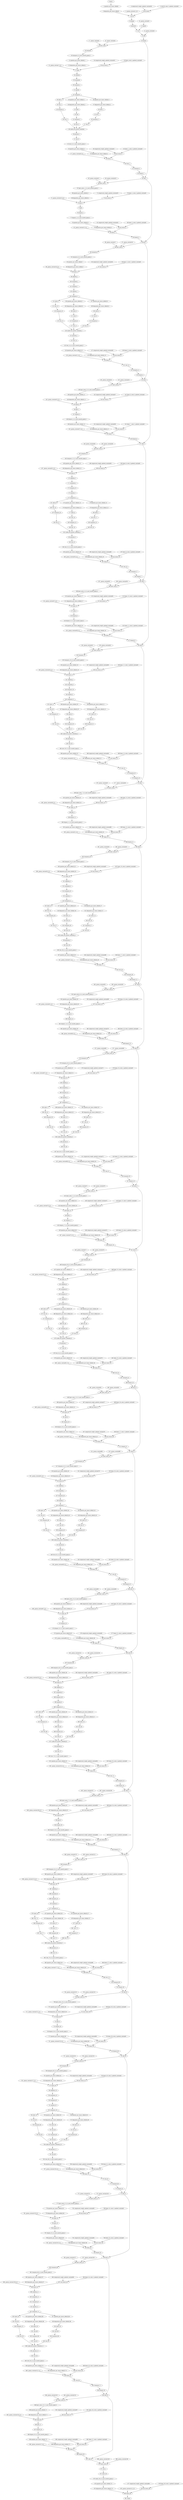 strict digraph  {
"0 arg0_1" [id=0, type=input];
"1 quantize_per_tensor_default" [id=1, type=quantize_per_tensor];
"2 dequantize_per_tensor_default" [id=2, type=dequantize_per_tensor];
"3 conv2d_scale_0_updated_constant0" [id=3, type=get_attr];
"4 compressed_weight_updated_constant50" [id=4, type=get_attr];
"5 _param_constant1_0_0" [id=5, type=get_attr];
"6 mul_tensor" [id=6, type=mul];
"7 conv2d" [id=7, type=conv2d];
"8 reshape" [id=8, type=reshape];
"9 permute" [id=9, type=permute];
"10 _param_constant2" [id=10, type=get_attr];
"11 expand" [id=11, type=expand];
"12 cat" [id=12, type=cat];
"13 _param_constant3" [id=13, type=get_attr];
"14 add" [id=14, type=add];
"15 dropout" [id=15, type=dropout];
"16 _param_constant4" [id=16, type=get_attr];
"17 _param_constant5" [id=17, type=get_attr];
"18 layer_norm" [id=18, type=layer_norm];
"19 transpose" [id=19, type=transpose];
"20 transpose_0_0_nncf_smooth_quant_0" [id=20, type=call_module];
"21 quantize_per_tensor_default_1" [id=21, type=quantize_per_tensor];
"22 dequantize_per_tensor_default_1" [id=22, type=dequantize_per_tensor];
"23 linear_scale_0_updated_constant0" [id=23, type=get_attr];
"24 compressed_weight_updated_constant51" [id=24, type=get_attr];
"25 _param_constant7_0_0" [id=25, type=get_attr];
"26 mul_tensor_1" [id=26, type=mul];
"27 linear" [id=27, type=linear];
"28 unflatten" [id=28, type=unflatten];
"29 unsqueeze" [id=29, type=unsqueeze];
"30 transpose_1" [id=30, type=transpose];
"31 squeeze" [id=31, type=squeeze];
"32 contiguous" [id=32, type=contiguous];
"33 quantize_per_tensor_default_2" [id=33, type=quantize_per_tensor];
"34 dequantize_per_tensor_default_2" [id=34, type=dequantize_per_tensor];
"35 select" [id=35, type=select];
"36 quantize_per_tensor_default_3" [id=36, type=quantize_per_tensor];
"37 dequantize_per_tensor_default_3" [id=37, type=dequantize_per_tensor];
"38 select_1" [id=38, type=select];
"39 select_2" [id=39, type=select];
"40 view" [id=40, type=view];
"41 transpose_2" [id=41, type=transpose];
"42 view_1" [id=42, type=view];
"43 transpose_3" [id=43, type=transpose];
"44 view_2" [id=44, type=view];
"45 transpose_4" [id=45, type=transpose];
"46 view_3" [id=46, type=view];
"47 view_4" [id=47, type=view];
"48 view_5" [id=48, type=view];
"49 scaled_dot_product_attention" [id=49, type=scaled_dot_product_attention];
"50 permute_1" [id=50, type=permute];
"51 view_6" [id=51, type=view];
"52 view_6_0_0_nncf_smooth_quant_0" [id=52, type=call_module];
"53 quantize_per_tensor_default_4" [id=53, type=quantize_per_tensor];
"54 dequantize_per_tensor_default_4" [id=54, type=dequantize_per_tensor];
"55 linear_1_scale_0_updated_constant0" [id=55, type=get_attr];
"56 compressed_weight_updated_constant52" [id=56, type=get_attr];
"57 _param_constant9_0_0" [id=57, type=get_attr];
"58 mul_tensor_2" [id=58, type=mul];
"59 linear_1" [id=59, type=linear];
"60 view_7" [id=60, type=view];
"61 transpose_5" [id=61, type=transpose];
"62 dropout_1" [id=62, type=dropout];
"63 add_1" [id=63, type=add];
"64 _param_constant10" [id=64, type=get_attr];
"65 _param_constant11" [id=65, type=get_attr];
"66 layer_norm_1" [id=66, type=layer_norm];
"67 layer_norm_1_0_0_nncf_smooth_quant_0" [id=67, type=call_module];
"68 quantize_per_tensor_default_5" [id=68, type=quantize_per_tensor];
"69 dequantize_per_tensor_default_5" [id=69, type=dequantize_per_tensor];
"70 linear_2_scale_0_updated_constant0" [id=70, type=get_attr];
"71 compressed_weight_updated_constant53" [id=71, type=get_attr];
"72 _param_constant13_0_0" [id=72, type=get_attr];
"73 mul_tensor_3" [id=73, type=mul];
"74 linear_2" [id=74, type=linear];
"75 gelu" [id=75, type=gelu];
"76 dropout_2" [id=76, type=dropout];
"77 dropout_2_0_0_nncf_smooth_quant_0" [id=77, type=call_module];
"78 quantize_per_tensor_default_6" [id=78, type=quantize_per_tensor];
"79 dequantize_per_tensor_default_6" [id=79, type=dequantize_per_tensor];
"80 linear_3_scale_0_updated_constant0" [id=80, type=get_attr];
"81 compressed_weight_updated_constant54" [id=81, type=get_attr];
"82 _param_constant15_0_0" [id=82, type=get_attr];
"83 mul_tensor_4" [id=83, type=mul];
"84 linear_3" [id=84, type=linear];
"85 dropout_3" [id=85, type=dropout];
"86 add_2" [id=86, type=add];
"87 _param_constant16" [id=87, type=get_attr];
"88 _param_constant17" [id=88, type=get_attr];
"89 layer_norm_2" [id=89, type=layer_norm];
"90 transpose_6" [id=90, type=transpose];
"91 transpose_6_0_0_nncf_smooth_quant_0" [id=91, type=call_module];
"92 quantize_per_tensor_default_7" [id=92, type=quantize_per_tensor];
"93 dequantize_per_tensor_default_7" [id=93, type=dequantize_per_tensor];
"94 linear_4_scale_0_updated_constant0" [id=94, type=get_attr];
"95 compressed_weight_updated_constant55" [id=95, type=get_attr];
"96 _param_constant19_0_0" [id=96, type=get_attr];
"97 mul_tensor_5" [id=97, type=mul];
"98 linear_4" [id=98, type=linear];
"99 unflatten_1" [id=99, type=unflatten];
"100 unsqueeze_1" [id=100, type=unsqueeze];
"101 transpose_7" [id=101, type=transpose];
"102 squeeze_1" [id=102, type=squeeze];
"103 contiguous_1" [id=103, type=contiguous];
"104 quantize_per_tensor_default_8" [id=104, type=quantize_per_tensor];
"105 dequantize_per_tensor_default_8" [id=105, type=dequantize_per_tensor];
"106 select_3" [id=106, type=select];
"107 quantize_per_tensor_default_9" [id=107, type=quantize_per_tensor];
"108 dequantize_per_tensor_default_9" [id=108, type=dequantize_per_tensor];
"109 select_4" [id=109, type=select];
"110 select_5" [id=110, type=select];
"111 view_8" [id=111, type=view];
"112 transpose_8" [id=112, type=transpose];
"113 view_9" [id=113, type=view];
"114 transpose_9" [id=114, type=transpose];
"115 view_10" [id=115, type=view];
"116 transpose_10" [id=116, type=transpose];
"117 view_11" [id=117, type=view];
"118 view_12" [id=118, type=view];
"119 view_13" [id=119, type=view];
"120 scaled_dot_product_attention_1" [id=120, type=scaled_dot_product_attention];
"121 permute_2" [id=121, type=permute];
"122 view_14" [id=122, type=view];
"123 view_14_0_0_nncf_smooth_quant_0" [id=123, type=call_module];
"124 quantize_per_tensor_default_10" [id=124, type=quantize_per_tensor];
"125 dequantize_per_tensor_default_10" [id=125, type=dequantize_per_tensor];
"126 linear_5_scale_0_updated_constant0" [id=126, type=get_attr];
"127 compressed_weight_updated_constant56" [id=127, type=get_attr];
"128 _param_constant21_0_0" [id=128, type=get_attr];
"129 mul_tensor_6" [id=129, type=mul];
"130 linear_5" [id=130, type=linear];
"131 view_15" [id=131, type=view];
"132 transpose_11" [id=132, type=transpose];
"133 dropout_4" [id=133, type=dropout];
"134 add_3" [id=134, type=add];
"135 _param_constant22" [id=135, type=get_attr];
"136 _param_constant23" [id=136, type=get_attr];
"137 layer_norm_3" [id=137, type=layer_norm];
"138 layer_norm_3_0_0_nncf_smooth_quant_0" [id=138, type=call_module];
"139 quantize_per_tensor_default_11" [id=139, type=quantize_per_tensor];
"140 dequantize_per_tensor_default_11" [id=140, type=dequantize_per_tensor];
"141 linear_6_scale_0_updated_constant0" [id=141, type=get_attr];
"142 compressed_weight_updated_constant57" [id=142, type=get_attr];
"143 _param_constant25_0_0" [id=143, type=get_attr];
"144 mul_tensor_7" [id=144, type=mul];
"145 linear_6" [id=145, type=linear];
"146 gelu_1" [id=146, type=gelu];
"147 dropout_5" [id=147, type=dropout];
"148 dropout_5_0_0_nncf_smooth_quant_0" [id=148, type=call_module];
"149 quantize_per_tensor_default_12" [id=149, type=quantize_per_tensor];
"150 dequantize_per_tensor_default_12" [id=150, type=dequantize_per_tensor];
"151 linear_7_scale_0_updated_constant0" [id=151, type=get_attr];
"152 compressed_weight_updated_constant58" [id=152, type=get_attr];
"153 _param_constant27_0_0" [id=153, type=get_attr];
"154 mul_tensor_8" [id=154, type=mul];
"155 linear_7" [id=155, type=linear];
"156 dropout_6" [id=156, type=dropout];
"157 add_4" [id=157, type=add];
"158 _param_constant28" [id=158, type=get_attr];
"159 _param_constant29" [id=159, type=get_attr];
"160 layer_norm_4" [id=160, type=layer_norm];
"161 transpose_12" [id=161, type=transpose];
"162 transpose_12_0_0_nncf_smooth_quant_0" [id=162, type=call_module];
"163 quantize_per_tensor_default_13" [id=163, type=quantize_per_tensor];
"164 dequantize_per_tensor_default_13" [id=164, type=dequantize_per_tensor];
"165 linear_8_scale_0_updated_constant0" [id=165, type=get_attr];
"166 compressed_weight_updated_constant59" [id=166, type=get_attr];
"167 _param_constant31_0_0" [id=167, type=get_attr];
"168 mul_tensor_9" [id=168, type=mul];
"169 linear_8" [id=169, type=linear];
"170 unflatten_2" [id=170, type=unflatten];
"171 unsqueeze_2" [id=171, type=unsqueeze];
"172 transpose_13" [id=172, type=transpose];
"173 squeeze_2" [id=173, type=squeeze];
"174 contiguous_2" [id=174, type=contiguous];
"175 quantize_per_tensor_default_14" [id=175, type=quantize_per_tensor];
"176 dequantize_per_tensor_default_14" [id=176, type=dequantize_per_tensor];
"177 select_6" [id=177, type=select];
"178 quantize_per_tensor_default_15" [id=178, type=quantize_per_tensor];
"179 dequantize_per_tensor_default_15" [id=179, type=dequantize_per_tensor];
"180 select_7" [id=180, type=select];
"181 select_8" [id=181, type=select];
"182 view_16" [id=182, type=view];
"183 transpose_14" [id=183, type=transpose];
"184 view_17" [id=184, type=view];
"185 transpose_15" [id=185, type=transpose];
"186 view_18" [id=186, type=view];
"187 transpose_16" [id=187, type=transpose];
"188 view_19" [id=188, type=view];
"189 view_20" [id=189, type=view];
"190 view_21" [id=190, type=view];
"191 scaled_dot_product_attention_2" [id=191, type=scaled_dot_product_attention];
"192 permute_3" [id=192, type=permute];
"193 view_22" [id=193, type=view];
"194 view_22_0_0_nncf_smooth_quant_0" [id=194, type=call_module];
"195 quantize_per_tensor_default_16" [id=195, type=quantize_per_tensor];
"196 dequantize_per_tensor_default_16" [id=196, type=dequantize_per_tensor];
"197 linear_9_scale_0_updated_constant0" [id=197, type=get_attr];
"198 compressed_weight_updated_constant60" [id=198, type=get_attr];
"199 _param_constant33_0_0" [id=199, type=get_attr];
"200 mul_tensor_10" [id=200, type=mul];
"201 linear_9" [id=201, type=linear];
"202 view_23" [id=202, type=view];
"203 transpose_17" [id=203, type=transpose];
"204 dropout_7" [id=204, type=dropout];
"205 add_5" [id=205, type=add];
"206 _param_constant34" [id=206, type=get_attr];
"207 _param_constant35" [id=207, type=get_attr];
"208 layer_norm_5" [id=208, type=layer_norm];
"209 layer_norm_5_0_0_nncf_smooth_quant_0" [id=209, type=call_module];
"210 quantize_per_tensor_default_17" [id=210, type=quantize_per_tensor];
"211 dequantize_per_tensor_default_17" [id=211, type=dequantize_per_tensor];
"212 linear_10_scale_0_updated_constant0" [id=212, type=get_attr];
"213 compressed_weight_updated_constant61" [id=213, type=get_attr];
"214 _param_constant37_0_0" [id=214, type=get_attr];
"215 mul_tensor_11" [id=215, type=mul];
"216 linear_10" [id=216, type=linear];
"217 gelu_2" [id=217, type=gelu];
"218 dropout_8" [id=218, type=dropout];
"219 dropout_8_0_0_nncf_smooth_quant_0" [id=219, type=call_module];
"220 quantize_per_tensor_default_18" [id=220, type=quantize_per_tensor];
"221 dequantize_per_tensor_default_18" [id=221, type=dequantize_per_tensor];
"222 linear_11_scale_0_updated_constant0" [id=222, type=get_attr];
"223 compressed_weight_updated_constant62" [id=223, type=get_attr];
"224 _param_constant39_0_0" [id=224, type=get_attr];
"225 mul_tensor_12" [id=225, type=mul];
"226 linear_11" [id=226, type=linear];
"227 dropout_9" [id=227, type=dropout];
"228 add_6" [id=228, type=add];
"229 _param_constant40" [id=229, type=get_attr];
"230 _param_constant41" [id=230, type=get_attr];
"231 layer_norm_6" [id=231, type=layer_norm];
"232 transpose_18" [id=232, type=transpose];
"233 transpose_18_0_0_nncf_smooth_quant_0" [id=233, type=call_module];
"234 quantize_per_tensor_default_19" [id=234, type=quantize_per_tensor];
"235 dequantize_per_tensor_default_19" [id=235, type=dequantize_per_tensor];
"236 linear_12_scale_0_updated_constant0" [id=236, type=get_attr];
"237 compressed_weight_updated_constant63" [id=237, type=get_attr];
"238 _param_constant43_0_0" [id=238, type=get_attr];
"239 mul_tensor_13" [id=239, type=mul];
"240 linear_12" [id=240, type=linear];
"241 unflatten_3" [id=241, type=unflatten];
"242 unsqueeze_3" [id=242, type=unsqueeze];
"243 transpose_19" [id=243, type=transpose];
"244 squeeze_3" [id=244, type=squeeze];
"245 contiguous_3" [id=245, type=contiguous];
"246 quantize_per_tensor_default_20" [id=246, type=quantize_per_tensor];
"247 dequantize_per_tensor_default_20" [id=247, type=dequantize_per_tensor];
"248 select_9" [id=248, type=select];
"249 quantize_per_tensor_default_21" [id=249, type=quantize_per_tensor];
"250 dequantize_per_tensor_default_21" [id=250, type=dequantize_per_tensor];
"251 select_10" [id=251, type=select];
"252 select_11" [id=252, type=select];
"253 view_24" [id=253, type=view];
"254 transpose_20" [id=254, type=transpose];
"255 view_25" [id=255, type=view];
"256 transpose_21" [id=256, type=transpose];
"257 view_26" [id=257, type=view];
"258 transpose_22" [id=258, type=transpose];
"259 view_27" [id=259, type=view];
"260 view_28" [id=260, type=view];
"261 view_29" [id=261, type=view];
"262 scaled_dot_product_attention_3" [id=262, type=scaled_dot_product_attention];
"263 permute_4" [id=263, type=permute];
"264 view_30" [id=264, type=view];
"265 view_30_0_0_nncf_smooth_quant_0" [id=265, type=call_module];
"266 quantize_per_tensor_default_22" [id=266, type=quantize_per_tensor];
"267 dequantize_per_tensor_default_22" [id=267, type=dequantize_per_tensor];
"268 linear_13_scale_0_updated_constant0" [id=268, type=get_attr];
"269 compressed_weight_updated_constant64" [id=269, type=get_attr];
"270 _param_constant45_0_0" [id=270, type=get_attr];
"271 mul_tensor_14" [id=271, type=mul];
"272 linear_13" [id=272, type=linear];
"273 view_31" [id=273, type=view];
"274 transpose_23" [id=274, type=transpose];
"275 dropout_10" [id=275, type=dropout];
"276 add_7" [id=276, type=add];
"277 _param_constant46" [id=277, type=get_attr];
"278 _param_constant47" [id=278, type=get_attr];
"279 layer_norm_7" [id=279, type=layer_norm];
"280 layer_norm_7_0_0_nncf_smooth_quant_0" [id=280, type=call_module];
"281 quantize_per_tensor_default_23" [id=281, type=quantize_per_tensor];
"282 dequantize_per_tensor_default_23" [id=282, type=dequantize_per_tensor];
"283 linear_14_scale_0_updated_constant0" [id=283, type=get_attr];
"284 compressed_weight_updated_constant65" [id=284, type=get_attr];
"285 _param_constant49_0_0" [id=285, type=get_attr];
"286 mul_tensor_15" [id=286, type=mul];
"287 linear_14" [id=287, type=linear];
"288 gelu_3" [id=288, type=gelu];
"289 dropout_11" [id=289, type=dropout];
"290 dropout_11_0_0_nncf_smooth_quant_0" [id=290, type=call_module];
"291 quantize_per_tensor_default_24" [id=291, type=quantize_per_tensor];
"292 dequantize_per_tensor_default_24" [id=292, type=dequantize_per_tensor];
"293 linear_15_scale_0_updated_constant0" [id=293, type=get_attr];
"294 compressed_weight_updated_constant66" [id=294, type=get_attr];
"295 _param_constant51_0_0" [id=295, type=get_attr];
"296 mul_tensor_16" [id=296, type=mul];
"297 linear_15" [id=297, type=linear];
"298 dropout_12" [id=298, type=dropout];
"299 add_8" [id=299, type=add];
"300 _param_constant52" [id=300, type=get_attr];
"301 _param_constant53" [id=301, type=get_attr];
"302 layer_norm_8" [id=302, type=layer_norm];
"303 transpose_24" [id=303, type=transpose];
"304 transpose_24_0_0_nncf_smooth_quant_0" [id=304, type=call_module];
"305 quantize_per_tensor_default_25" [id=305, type=quantize_per_tensor];
"306 dequantize_per_tensor_default_25" [id=306, type=dequantize_per_tensor];
"307 linear_16_scale_0_updated_constant0" [id=307, type=get_attr];
"308 compressed_weight_updated_constant67" [id=308, type=get_attr];
"309 _param_constant55_0_0" [id=309, type=get_attr];
"310 mul_tensor_17" [id=310, type=mul];
"311 linear_16" [id=311, type=linear];
"312 unflatten_4" [id=312, type=unflatten];
"313 unsqueeze_4" [id=313, type=unsqueeze];
"314 transpose_25" [id=314, type=transpose];
"315 squeeze_4" [id=315, type=squeeze];
"316 contiguous_4" [id=316, type=contiguous];
"317 quantize_per_tensor_default_26" [id=317, type=quantize_per_tensor];
"318 dequantize_per_tensor_default_26" [id=318, type=dequantize_per_tensor];
"319 select_12" [id=319, type=select];
"320 quantize_per_tensor_default_27" [id=320, type=quantize_per_tensor];
"321 dequantize_per_tensor_default_27" [id=321, type=dequantize_per_tensor];
"322 select_13" [id=322, type=select];
"323 select_14" [id=323, type=select];
"324 view_32" [id=324, type=view];
"325 transpose_26" [id=325, type=transpose];
"326 view_33" [id=326, type=view];
"327 transpose_27" [id=327, type=transpose];
"328 view_34" [id=328, type=view];
"329 transpose_28" [id=329, type=transpose];
"330 view_35" [id=330, type=view];
"331 view_36" [id=331, type=view];
"332 view_37" [id=332, type=view];
"333 scaled_dot_product_attention_4" [id=333, type=scaled_dot_product_attention];
"334 permute_5" [id=334, type=permute];
"335 view_38" [id=335, type=view];
"336 view_38_0_0_nncf_smooth_quant_0" [id=336, type=call_module];
"337 quantize_per_tensor_default_28" [id=337, type=quantize_per_tensor];
"338 dequantize_per_tensor_default_28" [id=338, type=dequantize_per_tensor];
"339 linear_17_scale_0_updated_constant0" [id=339, type=get_attr];
"340 compressed_weight_updated_constant68" [id=340, type=get_attr];
"341 _param_constant57_0_0" [id=341, type=get_attr];
"342 mul_tensor_18" [id=342, type=mul];
"343 linear_17" [id=343, type=linear];
"344 view_39" [id=344, type=view];
"345 transpose_29" [id=345, type=transpose];
"346 dropout_13" [id=346, type=dropout];
"347 add_9" [id=347, type=add];
"348 _param_constant58" [id=348, type=get_attr];
"349 _param_constant59" [id=349, type=get_attr];
"350 layer_norm_9" [id=350, type=layer_norm];
"351 layer_norm_9_0_0_nncf_smooth_quant_0" [id=351, type=call_module];
"352 quantize_per_tensor_default_29" [id=352, type=quantize_per_tensor];
"353 dequantize_per_tensor_default_29" [id=353, type=dequantize_per_tensor];
"354 linear_18_scale_0_updated_constant0" [id=354, type=get_attr];
"355 compressed_weight_updated_constant69" [id=355, type=get_attr];
"356 _param_constant61_0_0" [id=356, type=get_attr];
"357 mul_tensor_19" [id=357, type=mul];
"358 linear_18" [id=358, type=linear];
"359 gelu_4" [id=359, type=gelu];
"360 dropout_14" [id=360, type=dropout];
"361 dropout_14_0_0_nncf_smooth_quant_0" [id=361, type=call_module];
"362 quantize_per_tensor_default_30" [id=362, type=quantize_per_tensor];
"363 dequantize_per_tensor_default_30" [id=363, type=dequantize_per_tensor];
"364 linear_19_scale_0_updated_constant0" [id=364, type=get_attr];
"365 compressed_weight_updated_constant70" [id=365, type=get_attr];
"366 _param_constant63_0_0" [id=366, type=get_attr];
"367 mul_tensor_20" [id=367, type=mul];
"368 linear_19" [id=368, type=linear];
"369 dropout_15" [id=369, type=dropout];
"370 add_10" [id=370, type=add];
"371 _param_constant64" [id=371, type=get_attr];
"372 _param_constant65" [id=372, type=get_attr];
"373 layer_norm_10" [id=373, type=layer_norm];
"374 transpose_30" [id=374, type=transpose];
"375 transpose_30_0_0_nncf_smooth_quant_0" [id=375, type=call_module];
"376 quantize_per_tensor_default_31" [id=376, type=quantize_per_tensor];
"377 dequantize_per_tensor_default_31" [id=377, type=dequantize_per_tensor];
"378 linear_20_scale_0_updated_constant0" [id=378, type=get_attr];
"379 compressed_weight_updated_constant71" [id=379, type=get_attr];
"380 _param_constant67_0_0" [id=380, type=get_attr];
"381 mul_tensor_21" [id=381, type=mul];
"382 linear_20" [id=382, type=linear];
"383 unflatten_5" [id=383, type=unflatten];
"384 unsqueeze_5" [id=384, type=unsqueeze];
"385 transpose_31" [id=385, type=transpose];
"386 squeeze_5" [id=386, type=squeeze];
"387 contiguous_5" [id=387, type=contiguous];
"388 quantize_per_tensor_default_32" [id=388, type=quantize_per_tensor];
"389 dequantize_per_tensor_default_32" [id=389, type=dequantize_per_tensor];
"390 select_15" [id=390, type=select];
"391 quantize_per_tensor_default_33" [id=391, type=quantize_per_tensor];
"392 dequantize_per_tensor_default_33" [id=392, type=dequantize_per_tensor];
"393 select_16" [id=393, type=select];
"394 select_17" [id=394, type=select];
"395 view_40" [id=395, type=view];
"396 transpose_32" [id=396, type=transpose];
"397 view_41" [id=397, type=view];
"398 transpose_33" [id=398, type=transpose];
"399 view_42" [id=399, type=view];
"400 transpose_34" [id=400, type=transpose];
"401 view_43" [id=401, type=view];
"402 view_44" [id=402, type=view];
"403 view_45" [id=403, type=view];
"404 scaled_dot_product_attention_5" [id=404, type=scaled_dot_product_attention];
"405 permute_6" [id=405, type=permute];
"406 view_46" [id=406, type=view];
"407 view_46_0_0_nncf_smooth_quant_0" [id=407, type=call_module];
"408 quantize_per_tensor_default_34" [id=408, type=quantize_per_tensor];
"409 dequantize_per_tensor_default_34" [id=409, type=dequantize_per_tensor];
"410 linear_21_scale_0_updated_constant0" [id=410, type=get_attr];
"411 compressed_weight_updated_constant72" [id=411, type=get_attr];
"412 _param_constant69_0_0" [id=412, type=get_attr];
"413 mul_tensor_22" [id=413, type=mul];
"414 linear_21" [id=414, type=linear];
"415 view_47" [id=415, type=view];
"416 transpose_35" [id=416, type=transpose];
"417 dropout_16" [id=417, type=dropout];
"418 add_11" [id=418, type=add];
"419 _param_constant70" [id=419, type=get_attr];
"420 _param_constant71" [id=420, type=get_attr];
"421 layer_norm_11" [id=421, type=layer_norm];
"422 layer_norm_11_0_0_nncf_smooth_quant_0" [id=422, type=call_module];
"423 quantize_per_tensor_default_35" [id=423, type=quantize_per_tensor];
"424 dequantize_per_tensor_default_35" [id=424, type=dequantize_per_tensor];
"425 linear_22_scale_0_updated_constant0" [id=425, type=get_attr];
"426 compressed_weight_updated_constant73" [id=426, type=get_attr];
"427 _param_constant73_0_0" [id=427, type=get_attr];
"428 mul_tensor_23" [id=428, type=mul];
"429 linear_22" [id=429, type=linear];
"430 gelu_5" [id=430, type=gelu];
"431 dropout_17" [id=431, type=dropout];
"432 dropout_17_0_0_nncf_smooth_quant_0" [id=432, type=call_module];
"433 quantize_per_tensor_default_36" [id=433, type=quantize_per_tensor];
"434 dequantize_per_tensor_default_36" [id=434, type=dequantize_per_tensor];
"435 linear_23_scale_0_updated_constant0" [id=435, type=get_attr];
"436 compressed_weight_updated_constant74" [id=436, type=get_attr];
"437 _param_constant75_0_0" [id=437, type=get_attr];
"438 mul_tensor_24" [id=438, type=mul];
"439 linear_23" [id=439, type=linear];
"440 dropout_18" [id=440, type=dropout];
"441 add_12" [id=441, type=add];
"442 _param_constant76" [id=442, type=get_attr];
"443 _param_constant77" [id=443, type=get_attr];
"444 layer_norm_12" [id=444, type=layer_norm];
"445 transpose_36" [id=445, type=transpose];
"446 transpose_36_0_0_nncf_smooth_quant_0" [id=446, type=call_module];
"447 quantize_per_tensor_default_37" [id=447, type=quantize_per_tensor];
"448 dequantize_per_tensor_default_37" [id=448, type=dequantize_per_tensor];
"449 linear_24_scale_0_updated_constant0" [id=449, type=get_attr];
"450 compressed_weight_updated_constant75" [id=450, type=get_attr];
"451 _param_constant79_0_0" [id=451, type=get_attr];
"452 mul_tensor_25" [id=452, type=mul];
"453 linear_24" [id=453, type=linear];
"454 unflatten_6" [id=454, type=unflatten];
"455 unsqueeze_6" [id=455, type=unsqueeze];
"456 transpose_37" [id=456, type=transpose];
"457 squeeze_6" [id=457, type=squeeze];
"458 contiguous_6" [id=458, type=contiguous];
"459 quantize_per_tensor_default_38" [id=459, type=quantize_per_tensor];
"460 dequantize_per_tensor_default_38" [id=460, type=dequantize_per_tensor];
"461 select_18" [id=461, type=select];
"462 quantize_per_tensor_default_39" [id=462, type=quantize_per_tensor];
"463 dequantize_per_tensor_default_39" [id=463, type=dequantize_per_tensor];
"464 select_19" [id=464, type=select];
"465 select_20" [id=465, type=select];
"466 view_48" [id=466, type=view];
"467 transpose_38" [id=467, type=transpose];
"468 view_49" [id=468, type=view];
"469 transpose_39" [id=469, type=transpose];
"470 view_50" [id=470, type=view];
"471 transpose_40" [id=471, type=transpose];
"472 view_51" [id=472, type=view];
"473 view_52" [id=473, type=view];
"474 view_53" [id=474, type=view];
"475 scaled_dot_product_attention_6" [id=475, type=scaled_dot_product_attention];
"476 permute_7" [id=476, type=permute];
"477 view_54" [id=477, type=view];
"478 view_54_0_0_nncf_smooth_quant_0" [id=478, type=call_module];
"479 quantize_per_tensor_default_40" [id=479, type=quantize_per_tensor];
"480 dequantize_per_tensor_default_40" [id=480, type=dequantize_per_tensor];
"481 linear_25_scale_0_updated_constant0" [id=481, type=get_attr];
"482 compressed_weight_updated_constant76" [id=482, type=get_attr];
"483 _param_constant81_0_0" [id=483, type=get_attr];
"484 mul_tensor_26" [id=484, type=mul];
"485 linear_25" [id=485, type=linear];
"486 view_55" [id=486, type=view];
"487 transpose_41" [id=487, type=transpose];
"488 dropout_19" [id=488, type=dropout];
"489 add_13" [id=489, type=add];
"490 _param_constant82" [id=490, type=get_attr];
"491 _param_constant83" [id=491, type=get_attr];
"492 layer_norm_13" [id=492, type=layer_norm];
"493 layer_norm_13_0_0_nncf_smooth_quant_0" [id=493, type=call_module];
"494 quantize_per_tensor_default_41" [id=494, type=quantize_per_tensor];
"495 dequantize_per_tensor_default_41" [id=495, type=dequantize_per_tensor];
"496 linear_26_scale_0_updated_constant0" [id=496, type=get_attr];
"497 compressed_weight_updated_constant77" [id=497, type=get_attr];
"498 _param_constant85_0_0" [id=498, type=get_attr];
"499 mul_tensor_27" [id=499, type=mul];
"500 linear_26" [id=500, type=linear];
"501 gelu_6" [id=501, type=gelu];
"502 dropout_20" [id=502, type=dropout];
"503 dropout_20_0_0_nncf_smooth_quant_0" [id=503, type=call_module];
"504 quantize_per_tensor_default_42" [id=504, type=quantize_per_tensor];
"505 dequantize_per_tensor_default_42" [id=505, type=dequantize_per_tensor];
"506 linear_27_scale_0_updated_constant0" [id=506, type=get_attr];
"507 compressed_weight_updated_constant78" [id=507, type=get_attr];
"508 _param_constant87_0_0" [id=508, type=get_attr];
"509 mul_tensor_28" [id=509, type=mul];
"510 linear_27" [id=510, type=linear];
"511 dropout_21" [id=511, type=dropout];
"512 add_14" [id=512, type=add];
"513 _param_constant88" [id=513, type=get_attr];
"514 _param_constant89" [id=514, type=get_attr];
"515 layer_norm_14" [id=515, type=layer_norm];
"516 transpose_42" [id=516, type=transpose];
"517 transpose_42_0_0_nncf_smooth_quant_0" [id=517, type=call_module];
"518 quantize_per_tensor_default_43" [id=518, type=quantize_per_tensor];
"519 dequantize_per_tensor_default_43" [id=519, type=dequantize_per_tensor];
"520 linear_28_scale_0_updated_constant0" [id=520, type=get_attr];
"521 compressed_weight_updated_constant79" [id=521, type=get_attr];
"522 _param_constant91_0_0" [id=522, type=get_attr];
"523 mul_tensor_29" [id=523, type=mul];
"524 linear_28" [id=524, type=linear];
"525 unflatten_7" [id=525, type=unflatten];
"526 unsqueeze_7" [id=526, type=unsqueeze];
"527 transpose_43" [id=527, type=transpose];
"528 squeeze_7" [id=528, type=squeeze];
"529 contiguous_7" [id=529, type=contiguous];
"530 quantize_per_tensor_default_44" [id=530, type=quantize_per_tensor];
"531 dequantize_per_tensor_default_44" [id=531, type=dequantize_per_tensor];
"532 select_21" [id=532, type=select];
"533 quantize_per_tensor_default_45" [id=533, type=quantize_per_tensor];
"534 dequantize_per_tensor_default_45" [id=534, type=dequantize_per_tensor];
"535 select_22" [id=535, type=select];
"536 select_23" [id=536, type=select];
"537 view_56" [id=537, type=view];
"538 transpose_44" [id=538, type=transpose];
"539 view_57" [id=539, type=view];
"540 transpose_45" [id=540, type=transpose];
"541 view_58" [id=541, type=view];
"542 transpose_46" [id=542, type=transpose];
"543 view_59" [id=543, type=view];
"544 view_60" [id=544, type=view];
"545 view_61" [id=545, type=view];
"546 scaled_dot_product_attention_7" [id=546, type=scaled_dot_product_attention];
"547 permute_8" [id=547, type=permute];
"548 view_62" [id=548, type=view];
"549 view_62_0_0_nncf_smooth_quant_0" [id=549, type=call_module];
"550 quantize_per_tensor_default_46" [id=550, type=quantize_per_tensor];
"551 dequantize_per_tensor_default_46" [id=551, type=dequantize_per_tensor];
"552 linear_29_scale_0_updated_constant0" [id=552, type=get_attr];
"553 compressed_weight_updated_constant80" [id=553, type=get_attr];
"554 _param_constant93_0_0" [id=554, type=get_attr];
"555 mul_tensor_30" [id=555, type=mul];
"556 linear_29" [id=556, type=linear];
"557 view_63" [id=557, type=view];
"558 transpose_47" [id=558, type=transpose];
"559 dropout_22" [id=559, type=dropout];
"560 add_15" [id=560, type=add];
"561 _param_constant94" [id=561, type=get_attr];
"562 _param_constant95" [id=562, type=get_attr];
"563 layer_norm_15" [id=563, type=layer_norm];
"564 layer_norm_15_0_0_nncf_smooth_quant_0" [id=564, type=call_module];
"565 quantize_per_tensor_default_47" [id=565, type=quantize_per_tensor];
"566 dequantize_per_tensor_default_47" [id=566, type=dequantize_per_tensor];
"567 linear_30_scale_0_updated_constant0" [id=567, type=get_attr];
"568 compressed_weight_updated_constant81" [id=568, type=get_attr];
"569 _param_constant97_0_0" [id=569, type=get_attr];
"570 mul_tensor_31" [id=570, type=mul];
"571 linear_30" [id=571, type=linear];
"572 gelu_7" [id=572, type=gelu];
"573 dropout_23" [id=573, type=dropout];
"574 dropout_23_0_0_nncf_smooth_quant_0" [id=574, type=call_module];
"575 quantize_per_tensor_default_48" [id=575, type=quantize_per_tensor];
"576 dequantize_per_tensor_default_48" [id=576, type=dequantize_per_tensor];
"577 linear_31_scale_0_updated_constant0" [id=577, type=get_attr];
"578 compressed_weight_updated_constant82" [id=578, type=get_attr];
"579 _param_constant99_0_0" [id=579, type=get_attr];
"580 mul_tensor_32" [id=580, type=mul];
"581 linear_31" [id=581, type=linear];
"582 dropout_24" [id=582, type=dropout];
"583 add_16" [id=583, type=add];
"584 _param_constant100" [id=584, type=get_attr];
"585 _param_constant101" [id=585, type=get_attr];
"586 layer_norm_16" [id=586, type=layer_norm];
"587 transpose_48" [id=587, type=transpose];
"588 transpose_48_0_0_nncf_smooth_quant_0" [id=588, type=call_module];
"589 quantize_per_tensor_default_49" [id=589, type=quantize_per_tensor];
"590 dequantize_per_tensor_default_49" [id=590, type=dequantize_per_tensor];
"591 linear_32_scale_0_updated_constant0" [id=591, type=get_attr];
"592 compressed_weight_updated_constant83" [id=592, type=get_attr];
"593 _param_constant103_0_0" [id=593, type=get_attr];
"594 mul_tensor_33" [id=594, type=mul];
"595 linear_32" [id=595, type=linear];
"596 unflatten_8" [id=596, type=unflatten];
"597 unsqueeze_8" [id=597, type=unsqueeze];
"598 transpose_49" [id=598, type=transpose];
"599 squeeze_8" [id=599, type=squeeze];
"600 contiguous_8" [id=600, type=contiguous];
"601 quantize_per_tensor_default_50" [id=601, type=quantize_per_tensor];
"602 dequantize_per_tensor_default_50" [id=602, type=dequantize_per_tensor];
"603 select_24" [id=603, type=select];
"604 quantize_per_tensor_default_51" [id=604, type=quantize_per_tensor];
"605 dequantize_per_tensor_default_51" [id=605, type=dequantize_per_tensor];
"606 select_25" [id=606, type=select];
"607 select_26" [id=607, type=select];
"608 view_64" [id=608, type=view];
"609 transpose_50" [id=609, type=transpose];
"610 view_65" [id=610, type=view];
"611 transpose_51" [id=611, type=transpose];
"612 view_66" [id=612, type=view];
"613 transpose_52" [id=613, type=transpose];
"614 view_67" [id=614, type=view];
"615 view_68" [id=615, type=view];
"616 view_69" [id=616, type=view];
"617 scaled_dot_product_attention_8" [id=617, type=scaled_dot_product_attention];
"618 permute_9" [id=618, type=permute];
"619 view_70" [id=619, type=view];
"620 view_70_0_0_nncf_smooth_quant_0" [id=620, type=call_module];
"621 quantize_per_tensor_default_52" [id=621, type=quantize_per_tensor];
"622 dequantize_per_tensor_default_52" [id=622, type=dequantize_per_tensor];
"623 linear_33_scale_0_updated_constant0" [id=623, type=get_attr];
"624 compressed_weight_updated_constant84" [id=624, type=get_attr];
"625 _param_constant105_0_0" [id=625, type=get_attr];
"626 mul_tensor_34" [id=626, type=mul];
"627 linear_33" [id=627, type=linear];
"628 view_71" [id=628, type=view];
"629 transpose_53" [id=629, type=transpose];
"630 dropout_25" [id=630, type=dropout];
"631 add_17" [id=631, type=add];
"632 _param_constant106" [id=632, type=get_attr];
"633 _param_constant107" [id=633, type=get_attr];
"634 layer_norm_17" [id=634, type=layer_norm];
"635 layer_norm_17_0_0_nncf_smooth_quant_0" [id=635, type=call_module];
"636 quantize_per_tensor_default_53" [id=636, type=quantize_per_tensor];
"637 dequantize_per_tensor_default_53" [id=637, type=dequantize_per_tensor];
"638 linear_34_scale_0_updated_constant0" [id=638, type=get_attr];
"639 compressed_weight_updated_constant85" [id=639, type=get_attr];
"640 _param_constant109_0_0" [id=640, type=get_attr];
"641 mul_tensor_35" [id=641, type=mul];
"642 linear_34" [id=642, type=linear];
"643 gelu_8" [id=643, type=gelu];
"644 dropout_26" [id=644, type=dropout];
"645 dropout_26_0_0_nncf_smooth_quant_0" [id=645, type=call_module];
"646 quantize_per_tensor_default_54" [id=646, type=quantize_per_tensor];
"647 dequantize_per_tensor_default_54" [id=647, type=dequantize_per_tensor];
"648 linear_35_scale_0_updated_constant0" [id=648, type=get_attr];
"649 compressed_weight_updated_constant86" [id=649, type=get_attr];
"650 _param_constant111_0_0" [id=650, type=get_attr];
"651 mul_tensor_36" [id=651, type=mul];
"652 linear_35" [id=652, type=linear];
"653 dropout_27" [id=653, type=dropout];
"654 add_18" [id=654, type=add];
"655 _param_constant112" [id=655, type=get_attr];
"656 _param_constant113" [id=656, type=get_attr];
"657 layer_norm_18" [id=657, type=layer_norm];
"658 transpose_54" [id=658, type=transpose];
"659 transpose_54_0_0_nncf_smooth_quant_0" [id=659, type=call_module];
"660 quantize_per_tensor_default_55" [id=660, type=quantize_per_tensor];
"661 dequantize_per_tensor_default_55" [id=661, type=dequantize_per_tensor];
"662 linear_36_scale_0_updated_constant0" [id=662, type=get_attr];
"663 compressed_weight_updated_constant87" [id=663, type=get_attr];
"664 _param_constant115_0_0" [id=664, type=get_attr];
"665 mul_tensor_37" [id=665, type=mul];
"666 linear_36" [id=666, type=linear];
"667 unflatten_9" [id=667, type=unflatten];
"668 unsqueeze_9" [id=668, type=unsqueeze];
"669 transpose_55" [id=669, type=transpose];
"670 squeeze_9" [id=670, type=squeeze];
"671 contiguous_9" [id=671, type=contiguous];
"672 quantize_per_tensor_default_56" [id=672, type=quantize_per_tensor];
"673 dequantize_per_tensor_default_56" [id=673, type=dequantize_per_tensor];
"674 select_27" [id=674, type=select];
"675 quantize_per_tensor_default_57" [id=675, type=quantize_per_tensor];
"676 dequantize_per_tensor_default_57" [id=676, type=dequantize_per_tensor];
"677 select_28" [id=677, type=select];
"678 select_29" [id=678, type=select];
"679 view_72" [id=679, type=view];
"680 transpose_56" [id=680, type=transpose];
"681 view_73" [id=681, type=view];
"682 transpose_57" [id=682, type=transpose];
"683 view_74" [id=683, type=view];
"684 transpose_58" [id=684, type=transpose];
"685 view_75" [id=685, type=view];
"686 view_76" [id=686, type=view];
"687 view_77" [id=687, type=view];
"688 scaled_dot_product_attention_9" [id=688, type=scaled_dot_product_attention];
"689 permute_10" [id=689, type=permute];
"690 view_78" [id=690, type=view];
"691 view_78_0_0_nncf_smooth_quant_0" [id=691, type=call_module];
"692 quantize_per_tensor_default_58" [id=692, type=quantize_per_tensor];
"693 dequantize_per_tensor_default_58" [id=693, type=dequantize_per_tensor];
"694 linear_37_scale_0_updated_constant0" [id=694, type=get_attr];
"695 compressed_weight_updated_constant88" [id=695, type=get_attr];
"696 _param_constant117_0_0" [id=696, type=get_attr];
"697 mul_tensor_38" [id=697, type=mul];
"698 linear_37" [id=698, type=linear];
"699 view_79" [id=699, type=view];
"700 transpose_59" [id=700, type=transpose];
"701 dropout_28" [id=701, type=dropout];
"702 add_19" [id=702, type=add];
"703 _param_constant118" [id=703, type=get_attr];
"704 _param_constant119" [id=704, type=get_attr];
"705 layer_norm_19" [id=705, type=layer_norm];
"706 layer_norm_19_0_0_nncf_smooth_quant_0" [id=706, type=call_module];
"707 quantize_per_tensor_default_59" [id=707, type=quantize_per_tensor];
"708 dequantize_per_tensor_default_59" [id=708, type=dequantize_per_tensor];
"709 linear_38_scale_0_updated_constant0" [id=709, type=get_attr];
"710 compressed_weight_updated_constant89" [id=710, type=get_attr];
"711 _param_constant121_0_0" [id=711, type=get_attr];
"712 mul_tensor_39" [id=712, type=mul];
"713 linear_38" [id=713, type=linear];
"714 gelu_9" [id=714, type=gelu];
"715 dropout_29" [id=715, type=dropout];
"716 dropout_29_0_0_nncf_smooth_quant_0" [id=716, type=call_module];
"717 quantize_per_tensor_default_60" [id=717, type=quantize_per_tensor];
"718 dequantize_per_tensor_default_60" [id=718, type=dequantize_per_tensor];
"719 linear_39_scale_0_updated_constant0" [id=719, type=get_attr];
"720 compressed_weight_updated_constant90" [id=720, type=get_attr];
"721 _param_constant123_0_0" [id=721, type=get_attr];
"722 mul_tensor_40" [id=722, type=mul];
"723 linear_39" [id=723, type=linear];
"724 dropout_30" [id=724, type=dropout];
"725 add_20" [id=725, type=add];
"726 _param_constant124" [id=726, type=get_attr];
"727 _param_constant125" [id=727, type=get_attr];
"728 layer_norm_20" [id=728, type=layer_norm];
"729 transpose_60" [id=729, type=transpose];
"730 transpose_60_0_0_nncf_smooth_quant_0" [id=730, type=call_module];
"731 quantize_per_tensor_default_61" [id=731, type=quantize_per_tensor];
"732 dequantize_per_tensor_default_61" [id=732, type=dequantize_per_tensor];
"733 linear_40_scale_0_updated_constant0" [id=733, type=get_attr];
"734 compressed_weight_updated_constant91" [id=734, type=get_attr];
"735 _param_constant127_0_0" [id=735, type=get_attr];
"736 mul_tensor_41" [id=736, type=mul];
"737 linear_40" [id=737, type=linear];
"738 unflatten_10" [id=738, type=unflatten];
"739 unsqueeze_10" [id=739, type=unsqueeze];
"740 transpose_61" [id=740, type=transpose];
"741 squeeze_10" [id=741, type=squeeze];
"742 contiguous_10" [id=742, type=contiguous];
"743 quantize_per_tensor_default_62" [id=743, type=quantize_per_tensor];
"744 dequantize_per_tensor_default_62" [id=744, type=dequantize_per_tensor];
"745 select_30" [id=745, type=select];
"746 quantize_per_tensor_default_63" [id=746, type=quantize_per_tensor];
"747 dequantize_per_tensor_default_63" [id=747, type=dequantize_per_tensor];
"748 select_31" [id=748, type=select];
"749 select_32" [id=749, type=select];
"750 view_80" [id=750, type=view];
"751 transpose_62" [id=751, type=transpose];
"752 view_81" [id=752, type=view];
"753 transpose_63" [id=753, type=transpose];
"754 view_82" [id=754, type=view];
"755 transpose_64" [id=755, type=transpose];
"756 view_83" [id=756, type=view];
"757 view_84" [id=757, type=view];
"758 view_85" [id=758, type=view];
"759 scaled_dot_product_attention_10" [id=759, type=scaled_dot_product_attention];
"760 permute_11" [id=760, type=permute];
"761 view_86" [id=761, type=view];
"762 view_86_0_0_nncf_smooth_quant_0" [id=762, type=call_module];
"763 quantize_per_tensor_default_64" [id=763, type=quantize_per_tensor];
"764 dequantize_per_tensor_default_64" [id=764, type=dequantize_per_tensor];
"765 linear_41_scale_0_updated_constant0" [id=765, type=get_attr];
"766 compressed_weight_updated_constant92" [id=766, type=get_attr];
"767 _param_constant129_0_0" [id=767, type=get_attr];
"768 mul_tensor_42" [id=768, type=mul];
"769 linear_41" [id=769, type=linear];
"770 view_87" [id=770, type=view];
"771 transpose_65" [id=771, type=transpose];
"772 dropout_31" [id=772, type=dropout];
"773 add_21" [id=773, type=add];
"774 _param_constant130" [id=774, type=get_attr];
"775 _param_constant131" [id=775, type=get_attr];
"776 layer_norm_21" [id=776, type=layer_norm];
"777 layer_norm_21_0_0_nncf_smooth_quant_0" [id=777, type=call_module];
"778 quantize_per_tensor_default_65" [id=778, type=quantize_per_tensor];
"779 dequantize_per_tensor_default_65" [id=779, type=dequantize_per_tensor];
"780 linear_42_scale_0_updated_constant0" [id=780, type=get_attr];
"781 compressed_weight_updated_constant93" [id=781, type=get_attr];
"782 _param_constant133_0_0" [id=782, type=get_attr];
"783 mul_tensor_43" [id=783, type=mul];
"784 linear_42" [id=784, type=linear];
"785 gelu_10" [id=785, type=gelu];
"786 dropout_32" [id=786, type=dropout];
"787 dropout_32_0_0_nncf_smooth_quant_0" [id=787, type=call_module];
"788 quantize_per_tensor_default_66" [id=788, type=quantize_per_tensor];
"789 dequantize_per_tensor_default_66" [id=789, type=dequantize_per_tensor];
"790 linear_43_scale_0_updated_constant0" [id=790, type=get_attr];
"791 compressed_weight_updated_constant94" [id=791, type=get_attr];
"792 _param_constant135_0_0" [id=792, type=get_attr];
"793 mul_tensor_44" [id=793, type=mul];
"794 linear_43" [id=794, type=linear];
"795 dropout_33" [id=795, type=dropout];
"796 add_22" [id=796, type=add];
"797 _param_constant136" [id=797, type=get_attr];
"798 _param_constant137" [id=798, type=get_attr];
"799 layer_norm_22" [id=799, type=layer_norm];
"800 transpose_66" [id=800, type=transpose];
"801 transpose_66_0_0_nncf_smooth_quant_0" [id=801, type=call_module];
"802 quantize_per_tensor_default_67" [id=802, type=quantize_per_tensor];
"803 dequantize_per_tensor_default_67" [id=803, type=dequantize_per_tensor];
"804 linear_44_scale_0_updated_constant0" [id=804, type=get_attr];
"805 compressed_weight_updated_constant95" [id=805, type=get_attr];
"806 _param_constant139_0_0" [id=806, type=get_attr];
"807 mul_tensor_45" [id=807, type=mul];
"808 linear_44" [id=808, type=linear];
"809 unflatten_11" [id=809, type=unflatten];
"810 unsqueeze_11" [id=810, type=unsqueeze];
"811 transpose_67" [id=811, type=transpose];
"812 squeeze_11" [id=812, type=squeeze];
"813 contiguous_11" [id=813, type=contiguous];
"814 quantize_per_tensor_default_68" [id=814, type=quantize_per_tensor];
"815 dequantize_per_tensor_default_68" [id=815, type=dequantize_per_tensor];
"816 select_33" [id=816, type=select];
"817 quantize_per_tensor_default_69" [id=817, type=quantize_per_tensor];
"818 dequantize_per_tensor_default_69" [id=818, type=dequantize_per_tensor];
"819 select_34" [id=819, type=select];
"820 select_35" [id=820, type=select];
"821 view_88" [id=821, type=view];
"822 transpose_68" [id=822, type=transpose];
"823 view_89" [id=823, type=view];
"824 transpose_69" [id=824, type=transpose];
"825 view_90" [id=825, type=view];
"826 transpose_70" [id=826, type=transpose];
"827 view_91" [id=827, type=view];
"828 view_92" [id=828, type=view];
"829 view_93" [id=829, type=view];
"830 scaled_dot_product_attention_11" [id=830, type=scaled_dot_product_attention];
"831 permute_12" [id=831, type=permute];
"832 view_94" [id=832, type=view];
"833 view_94_0_0_nncf_smooth_quant_0" [id=833, type=call_module];
"834 quantize_per_tensor_default_70" [id=834, type=quantize_per_tensor];
"835 dequantize_per_tensor_default_70" [id=835, type=dequantize_per_tensor];
"836 linear_45_scale_0_updated_constant0" [id=836, type=get_attr];
"837 compressed_weight_updated_constant96" [id=837, type=get_attr];
"838 _param_constant141_0_0" [id=838, type=get_attr];
"839 mul_tensor_46" [id=839, type=mul];
"840 linear_45" [id=840, type=linear];
"841 view_95" [id=841, type=view];
"842 transpose_71" [id=842, type=transpose];
"843 dropout_34" [id=843, type=dropout];
"844 add_23" [id=844, type=add];
"845 _param_constant142" [id=845, type=get_attr];
"846 _param_constant143" [id=846, type=get_attr];
"847 layer_norm_23" [id=847, type=layer_norm];
"848 layer_norm_23_0_0_nncf_smooth_quant_0" [id=848, type=call_module];
"849 quantize_per_tensor_default_71" [id=849, type=quantize_per_tensor];
"850 dequantize_per_tensor_default_71" [id=850, type=dequantize_per_tensor];
"851 linear_46_scale_0_updated_constant0" [id=851, type=get_attr];
"852 compressed_weight_updated_constant97" [id=852, type=get_attr];
"853 _param_constant145_0_0" [id=853, type=get_attr];
"854 mul_tensor_47" [id=854, type=mul];
"855 linear_46" [id=855, type=linear];
"856 gelu_11" [id=856, type=gelu];
"857 dropout_35" [id=857, type=dropout];
"858 dropout_35_0_0_nncf_smooth_quant_0" [id=858, type=call_module];
"859 quantize_per_tensor_default_72" [id=859, type=quantize_per_tensor];
"860 dequantize_per_tensor_default_72" [id=860, type=dequantize_per_tensor];
"861 linear_47_scale_0_updated_constant0" [id=861, type=get_attr];
"862 compressed_weight_updated_constant98" [id=862, type=get_attr];
"863 _param_constant147_0_0" [id=863, type=get_attr];
"864 mul_tensor_48" [id=864, type=mul];
"865 linear_47" [id=865, type=linear];
"866 dropout_36" [id=866, type=dropout];
"867 add_24" [id=867, type=add];
"868 _param_constant148" [id=868, type=get_attr];
"869 _param_constant149" [id=869, type=get_attr];
"870 layer_norm_24" [id=870, type=layer_norm];
"871 slice_1" [id=871, type=slice];
"872 select_36" [id=872, type=select];
"873 select_36_0_0_nncf_smooth_quant_0" [id=873, type=call_module];
"874 quantize_per_tensor_default_73" [id=874, type=quantize_per_tensor];
"875 dequantize_per_tensor_default_73" [id=875, type=dequantize_per_tensor];
"876 linear_48_scale_0_updated_constant0" [id=876, type=get_attr];
"877 compressed_weight_updated_constant99" [id=877, type=get_attr];
"878 _param_constant151_0_0" [id=878, type=get_attr];
"879 mul_tensor_49" [id=879, type=mul];
"880 linear_48" [id=880, type=linear];
"881 output" [id=881, type=output];
"0 arg0_1" -> "1 quantize_per_tensor_default";
"1 quantize_per_tensor_default" -> "2 dequantize_per_tensor_default";
"2 dequantize_per_tensor_default" -> "7 conv2d";
"3 conv2d_scale_0_updated_constant0" -> "6 mul_tensor";
"4 compressed_weight_updated_constant50" -> "6 mul_tensor";
"5 _param_constant1_0_0" -> "7 conv2d";
"6 mul_tensor" -> "7 conv2d";
"7 conv2d" -> "8 reshape";
"8 reshape" -> "9 permute";
"9 permute" -> "12 cat";
"10 _param_constant2" -> "11 expand";
"11 expand" -> "12 cat";
"12 cat" -> "14 add";
"13 _param_constant3" -> "14 add";
"14 add" -> "15 dropout";
"15 dropout" -> "18 layer_norm";
"15 dropout" -> "63 add_1";
"16 _param_constant4" -> "18 layer_norm";
"17 _param_constant5" -> "18 layer_norm";
"18 layer_norm" -> "19 transpose";
"19 transpose" -> "20 transpose_0_0_nncf_smooth_quant_0";
"20 transpose_0_0_nncf_smooth_quant_0" -> "21 quantize_per_tensor_default_1";
"21 quantize_per_tensor_default_1" -> "22 dequantize_per_tensor_default_1";
"22 dequantize_per_tensor_default_1" -> "27 linear";
"23 linear_scale_0_updated_constant0" -> "26 mul_tensor_1";
"24 compressed_weight_updated_constant51" -> "26 mul_tensor_1";
"25 _param_constant7_0_0" -> "27 linear";
"26 mul_tensor_1" -> "27 linear";
"27 linear" -> "28 unflatten";
"28 unflatten" -> "29 unsqueeze";
"29 unsqueeze" -> "30 transpose_1";
"30 transpose_1" -> "31 squeeze";
"31 squeeze" -> "32 contiguous";
"32 contiguous" -> "33 quantize_per_tensor_default_2";
"32 contiguous" -> "36 quantize_per_tensor_default_3";
"32 contiguous" -> "39 select_2";
"33 quantize_per_tensor_default_2" -> "34 dequantize_per_tensor_default_2";
"34 dequantize_per_tensor_default_2" -> "35 select";
"35 select" -> "40 view";
"36 quantize_per_tensor_default_3" -> "37 dequantize_per_tensor_default_3";
"37 dequantize_per_tensor_default_3" -> "38 select_1";
"38 select_1" -> "42 view_1";
"39 select_2" -> "44 view_2";
"40 view" -> "41 transpose_2";
"41 transpose_2" -> "46 view_3";
"42 view_1" -> "43 transpose_3";
"43 transpose_3" -> "47 view_4";
"44 view_2" -> "45 transpose_4";
"45 transpose_4" -> "48 view_5";
"46 view_3" -> "49 scaled_dot_product_attention";
"47 view_4" -> "49 scaled_dot_product_attention";
"48 view_5" -> "49 scaled_dot_product_attention";
"49 scaled_dot_product_attention" -> "50 permute_1";
"50 permute_1" -> "51 view_6";
"51 view_6" -> "52 view_6_0_0_nncf_smooth_quant_0";
"52 view_6_0_0_nncf_smooth_quant_0" -> "53 quantize_per_tensor_default_4";
"53 quantize_per_tensor_default_4" -> "54 dequantize_per_tensor_default_4";
"54 dequantize_per_tensor_default_4" -> "59 linear_1";
"55 linear_1_scale_0_updated_constant0" -> "58 mul_tensor_2";
"56 compressed_weight_updated_constant52" -> "58 mul_tensor_2";
"57 _param_constant9_0_0" -> "59 linear_1";
"58 mul_tensor_2" -> "59 linear_1";
"59 linear_1" -> "60 view_7";
"60 view_7" -> "61 transpose_5";
"61 transpose_5" -> "62 dropout_1";
"62 dropout_1" -> "63 add_1";
"63 add_1" -> "66 layer_norm_1";
"63 add_1" -> "86 add_2";
"64 _param_constant10" -> "66 layer_norm_1";
"65 _param_constant11" -> "66 layer_norm_1";
"66 layer_norm_1" -> "67 layer_norm_1_0_0_nncf_smooth_quant_0";
"67 layer_norm_1_0_0_nncf_smooth_quant_0" -> "68 quantize_per_tensor_default_5";
"68 quantize_per_tensor_default_5" -> "69 dequantize_per_tensor_default_5";
"69 dequantize_per_tensor_default_5" -> "74 linear_2";
"70 linear_2_scale_0_updated_constant0" -> "73 mul_tensor_3";
"71 compressed_weight_updated_constant53" -> "73 mul_tensor_3";
"72 _param_constant13_0_0" -> "74 linear_2";
"73 mul_tensor_3" -> "74 linear_2";
"74 linear_2" -> "75 gelu";
"75 gelu" -> "76 dropout_2";
"76 dropout_2" -> "77 dropout_2_0_0_nncf_smooth_quant_0";
"77 dropout_2_0_0_nncf_smooth_quant_0" -> "78 quantize_per_tensor_default_6";
"78 quantize_per_tensor_default_6" -> "79 dequantize_per_tensor_default_6";
"79 dequantize_per_tensor_default_6" -> "84 linear_3";
"80 linear_3_scale_0_updated_constant0" -> "83 mul_tensor_4";
"81 compressed_weight_updated_constant54" -> "83 mul_tensor_4";
"82 _param_constant15_0_0" -> "84 linear_3";
"83 mul_tensor_4" -> "84 linear_3";
"84 linear_3" -> "85 dropout_3";
"85 dropout_3" -> "86 add_2";
"86 add_2" -> "89 layer_norm_2";
"86 add_2" -> "134 add_3";
"87 _param_constant16" -> "89 layer_norm_2";
"88 _param_constant17" -> "89 layer_norm_2";
"89 layer_norm_2" -> "90 transpose_6";
"90 transpose_6" -> "91 transpose_6_0_0_nncf_smooth_quant_0";
"91 transpose_6_0_0_nncf_smooth_quant_0" -> "92 quantize_per_tensor_default_7";
"92 quantize_per_tensor_default_7" -> "93 dequantize_per_tensor_default_7";
"93 dequantize_per_tensor_default_7" -> "98 linear_4";
"94 linear_4_scale_0_updated_constant0" -> "97 mul_tensor_5";
"95 compressed_weight_updated_constant55" -> "97 mul_tensor_5";
"96 _param_constant19_0_0" -> "98 linear_4";
"97 mul_tensor_5" -> "98 linear_4";
"98 linear_4" -> "99 unflatten_1";
"99 unflatten_1" -> "100 unsqueeze_1";
"100 unsqueeze_1" -> "101 transpose_7";
"101 transpose_7" -> "102 squeeze_1";
"102 squeeze_1" -> "103 contiguous_1";
"103 contiguous_1" -> "104 quantize_per_tensor_default_8";
"103 contiguous_1" -> "107 quantize_per_tensor_default_9";
"103 contiguous_1" -> "110 select_5";
"104 quantize_per_tensor_default_8" -> "105 dequantize_per_tensor_default_8";
"105 dequantize_per_tensor_default_8" -> "106 select_3";
"106 select_3" -> "111 view_8";
"107 quantize_per_tensor_default_9" -> "108 dequantize_per_tensor_default_9";
"108 dequantize_per_tensor_default_9" -> "109 select_4";
"109 select_4" -> "113 view_9";
"110 select_5" -> "115 view_10";
"111 view_8" -> "112 transpose_8";
"112 transpose_8" -> "117 view_11";
"113 view_9" -> "114 transpose_9";
"114 transpose_9" -> "118 view_12";
"115 view_10" -> "116 transpose_10";
"116 transpose_10" -> "119 view_13";
"117 view_11" -> "120 scaled_dot_product_attention_1";
"118 view_12" -> "120 scaled_dot_product_attention_1";
"119 view_13" -> "120 scaled_dot_product_attention_1";
"120 scaled_dot_product_attention_1" -> "121 permute_2";
"121 permute_2" -> "122 view_14";
"122 view_14" -> "123 view_14_0_0_nncf_smooth_quant_0";
"123 view_14_0_0_nncf_smooth_quant_0" -> "124 quantize_per_tensor_default_10";
"124 quantize_per_tensor_default_10" -> "125 dequantize_per_tensor_default_10";
"125 dequantize_per_tensor_default_10" -> "130 linear_5";
"126 linear_5_scale_0_updated_constant0" -> "129 mul_tensor_6";
"127 compressed_weight_updated_constant56" -> "129 mul_tensor_6";
"128 _param_constant21_0_0" -> "130 linear_5";
"129 mul_tensor_6" -> "130 linear_5";
"130 linear_5" -> "131 view_15";
"131 view_15" -> "132 transpose_11";
"132 transpose_11" -> "133 dropout_4";
"133 dropout_4" -> "134 add_3";
"134 add_3" -> "137 layer_norm_3";
"134 add_3" -> "157 add_4";
"135 _param_constant22" -> "137 layer_norm_3";
"136 _param_constant23" -> "137 layer_norm_3";
"137 layer_norm_3" -> "138 layer_norm_3_0_0_nncf_smooth_quant_0";
"138 layer_norm_3_0_0_nncf_smooth_quant_0" -> "139 quantize_per_tensor_default_11";
"139 quantize_per_tensor_default_11" -> "140 dequantize_per_tensor_default_11";
"140 dequantize_per_tensor_default_11" -> "145 linear_6";
"141 linear_6_scale_0_updated_constant0" -> "144 mul_tensor_7";
"142 compressed_weight_updated_constant57" -> "144 mul_tensor_7";
"143 _param_constant25_0_0" -> "145 linear_6";
"144 mul_tensor_7" -> "145 linear_6";
"145 linear_6" -> "146 gelu_1";
"146 gelu_1" -> "147 dropout_5";
"147 dropout_5" -> "148 dropout_5_0_0_nncf_smooth_quant_0";
"148 dropout_5_0_0_nncf_smooth_quant_0" -> "149 quantize_per_tensor_default_12";
"149 quantize_per_tensor_default_12" -> "150 dequantize_per_tensor_default_12";
"150 dequantize_per_tensor_default_12" -> "155 linear_7";
"151 linear_7_scale_0_updated_constant0" -> "154 mul_tensor_8";
"152 compressed_weight_updated_constant58" -> "154 mul_tensor_8";
"153 _param_constant27_0_0" -> "155 linear_7";
"154 mul_tensor_8" -> "155 linear_7";
"155 linear_7" -> "156 dropout_6";
"156 dropout_6" -> "157 add_4";
"157 add_4" -> "160 layer_norm_4";
"157 add_4" -> "205 add_5";
"158 _param_constant28" -> "160 layer_norm_4";
"159 _param_constant29" -> "160 layer_norm_4";
"160 layer_norm_4" -> "161 transpose_12";
"161 transpose_12" -> "162 transpose_12_0_0_nncf_smooth_quant_0";
"162 transpose_12_0_0_nncf_smooth_quant_0" -> "163 quantize_per_tensor_default_13";
"163 quantize_per_tensor_default_13" -> "164 dequantize_per_tensor_default_13";
"164 dequantize_per_tensor_default_13" -> "169 linear_8";
"165 linear_8_scale_0_updated_constant0" -> "168 mul_tensor_9";
"166 compressed_weight_updated_constant59" -> "168 mul_tensor_9";
"167 _param_constant31_0_0" -> "169 linear_8";
"168 mul_tensor_9" -> "169 linear_8";
"169 linear_8" -> "170 unflatten_2";
"170 unflatten_2" -> "171 unsqueeze_2";
"171 unsqueeze_2" -> "172 transpose_13";
"172 transpose_13" -> "173 squeeze_2";
"173 squeeze_2" -> "174 contiguous_2";
"174 contiguous_2" -> "175 quantize_per_tensor_default_14";
"174 contiguous_2" -> "178 quantize_per_tensor_default_15";
"174 contiguous_2" -> "181 select_8";
"175 quantize_per_tensor_default_14" -> "176 dequantize_per_tensor_default_14";
"176 dequantize_per_tensor_default_14" -> "177 select_6";
"177 select_6" -> "182 view_16";
"178 quantize_per_tensor_default_15" -> "179 dequantize_per_tensor_default_15";
"179 dequantize_per_tensor_default_15" -> "180 select_7";
"180 select_7" -> "184 view_17";
"181 select_8" -> "186 view_18";
"182 view_16" -> "183 transpose_14";
"183 transpose_14" -> "188 view_19";
"184 view_17" -> "185 transpose_15";
"185 transpose_15" -> "189 view_20";
"186 view_18" -> "187 transpose_16";
"187 transpose_16" -> "190 view_21";
"188 view_19" -> "191 scaled_dot_product_attention_2";
"189 view_20" -> "191 scaled_dot_product_attention_2";
"190 view_21" -> "191 scaled_dot_product_attention_2";
"191 scaled_dot_product_attention_2" -> "192 permute_3";
"192 permute_3" -> "193 view_22";
"193 view_22" -> "194 view_22_0_0_nncf_smooth_quant_0";
"194 view_22_0_0_nncf_smooth_quant_0" -> "195 quantize_per_tensor_default_16";
"195 quantize_per_tensor_default_16" -> "196 dequantize_per_tensor_default_16";
"196 dequantize_per_tensor_default_16" -> "201 linear_9";
"197 linear_9_scale_0_updated_constant0" -> "200 mul_tensor_10";
"198 compressed_weight_updated_constant60" -> "200 mul_tensor_10";
"199 _param_constant33_0_0" -> "201 linear_9";
"200 mul_tensor_10" -> "201 linear_9";
"201 linear_9" -> "202 view_23";
"202 view_23" -> "203 transpose_17";
"203 transpose_17" -> "204 dropout_7";
"204 dropout_7" -> "205 add_5";
"205 add_5" -> "208 layer_norm_5";
"205 add_5" -> "228 add_6";
"206 _param_constant34" -> "208 layer_norm_5";
"207 _param_constant35" -> "208 layer_norm_5";
"208 layer_norm_5" -> "209 layer_norm_5_0_0_nncf_smooth_quant_0";
"209 layer_norm_5_0_0_nncf_smooth_quant_0" -> "210 quantize_per_tensor_default_17";
"210 quantize_per_tensor_default_17" -> "211 dequantize_per_tensor_default_17";
"211 dequantize_per_tensor_default_17" -> "216 linear_10";
"212 linear_10_scale_0_updated_constant0" -> "215 mul_tensor_11";
"213 compressed_weight_updated_constant61" -> "215 mul_tensor_11";
"214 _param_constant37_0_0" -> "216 linear_10";
"215 mul_tensor_11" -> "216 linear_10";
"216 linear_10" -> "217 gelu_2";
"217 gelu_2" -> "218 dropout_8";
"218 dropout_8" -> "219 dropout_8_0_0_nncf_smooth_quant_0";
"219 dropout_8_0_0_nncf_smooth_quant_0" -> "220 quantize_per_tensor_default_18";
"220 quantize_per_tensor_default_18" -> "221 dequantize_per_tensor_default_18";
"221 dequantize_per_tensor_default_18" -> "226 linear_11";
"222 linear_11_scale_0_updated_constant0" -> "225 mul_tensor_12";
"223 compressed_weight_updated_constant62" -> "225 mul_tensor_12";
"224 _param_constant39_0_0" -> "226 linear_11";
"225 mul_tensor_12" -> "226 linear_11";
"226 linear_11" -> "227 dropout_9";
"227 dropout_9" -> "228 add_6";
"228 add_6" -> "231 layer_norm_6";
"228 add_6" -> "276 add_7";
"229 _param_constant40" -> "231 layer_norm_6";
"230 _param_constant41" -> "231 layer_norm_6";
"231 layer_norm_6" -> "232 transpose_18";
"232 transpose_18" -> "233 transpose_18_0_0_nncf_smooth_quant_0";
"233 transpose_18_0_0_nncf_smooth_quant_0" -> "234 quantize_per_tensor_default_19";
"234 quantize_per_tensor_default_19" -> "235 dequantize_per_tensor_default_19";
"235 dequantize_per_tensor_default_19" -> "240 linear_12";
"236 linear_12_scale_0_updated_constant0" -> "239 mul_tensor_13";
"237 compressed_weight_updated_constant63" -> "239 mul_tensor_13";
"238 _param_constant43_0_0" -> "240 linear_12";
"239 mul_tensor_13" -> "240 linear_12";
"240 linear_12" -> "241 unflatten_3";
"241 unflatten_3" -> "242 unsqueeze_3";
"242 unsqueeze_3" -> "243 transpose_19";
"243 transpose_19" -> "244 squeeze_3";
"244 squeeze_3" -> "245 contiguous_3";
"245 contiguous_3" -> "246 quantize_per_tensor_default_20";
"245 contiguous_3" -> "249 quantize_per_tensor_default_21";
"245 contiguous_3" -> "252 select_11";
"246 quantize_per_tensor_default_20" -> "247 dequantize_per_tensor_default_20";
"247 dequantize_per_tensor_default_20" -> "248 select_9";
"248 select_9" -> "253 view_24";
"249 quantize_per_tensor_default_21" -> "250 dequantize_per_tensor_default_21";
"250 dequantize_per_tensor_default_21" -> "251 select_10";
"251 select_10" -> "255 view_25";
"252 select_11" -> "257 view_26";
"253 view_24" -> "254 transpose_20";
"254 transpose_20" -> "259 view_27";
"255 view_25" -> "256 transpose_21";
"256 transpose_21" -> "260 view_28";
"257 view_26" -> "258 transpose_22";
"258 transpose_22" -> "261 view_29";
"259 view_27" -> "262 scaled_dot_product_attention_3";
"260 view_28" -> "262 scaled_dot_product_attention_3";
"261 view_29" -> "262 scaled_dot_product_attention_3";
"262 scaled_dot_product_attention_3" -> "263 permute_4";
"263 permute_4" -> "264 view_30";
"264 view_30" -> "265 view_30_0_0_nncf_smooth_quant_0";
"265 view_30_0_0_nncf_smooth_quant_0" -> "266 quantize_per_tensor_default_22";
"266 quantize_per_tensor_default_22" -> "267 dequantize_per_tensor_default_22";
"267 dequantize_per_tensor_default_22" -> "272 linear_13";
"268 linear_13_scale_0_updated_constant0" -> "271 mul_tensor_14";
"269 compressed_weight_updated_constant64" -> "271 mul_tensor_14";
"270 _param_constant45_0_0" -> "272 linear_13";
"271 mul_tensor_14" -> "272 linear_13";
"272 linear_13" -> "273 view_31";
"273 view_31" -> "274 transpose_23";
"274 transpose_23" -> "275 dropout_10";
"275 dropout_10" -> "276 add_7";
"276 add_7" -> "279 layer_norm_7";
"276 add_7" -> "299 add_8";
"277 _param_constant46" -> "279 layer_norm_7";
"278 _param_constant47" -> "279 layer_norm_7";
"279 layer_norm_7" -> "280 layer_norm_7_0_0_nncf_smooth_quant_0";
"280 layer_norm_7_0_0_nncf_smooth_quant_0" -> "281 quantize_per_tensor_default_23";
"281 quantize_per_tensor_default_23" -> "282 dequantize_per_tensor_default_23";
"282 dequantize_per_tensor_default_23" -> "287 linear_14";
"283 linear_14_scale_0_updated_constant0" -> "286 mul_tensor_15";
"284 compressed_weight_updated_constant65" -> "286 mul_tensor_15";
"285 _param_constant49_0_0" -> "287 linear_14";
"286 mul_tensor_15" -> "287 linear_14";
"287 linear_14" -> "288 gelu_3";
"288 gelu_3" -> "289 dropout_11";
"289 dropout_11" -> "290 dropout_11_0_0_nncf_smooth_quant_0";
"290 dropout_11_0_0_nncf_smooth_quant_0" -> "291 quantize_per_tensor_default_24";
"291 quantize_per_tensor_default_24" -> "292 dequantize_per_tensor_default_24";
"292 dequantize_per_tensor_default_24" -> "297 linear_15";
"293 linear_15_scale_0_updated_constant0" -> "296 mul_tensor_16";
"294 compressed_weight_updated_constant66" -> "296 mul_tensor_16";
"295 _param_constant51_0_0" -> "297 linear_15";
"296 mul_tensor_16" -> "297 linear_15";
"297 linear_15" -> "298 dropout_12";
"298 dropout_12" -> "299 add_8";
"299 add_8" -> "302 layer_norm_8";
"299 add_8" -> "347 add_9";
"300 _param_constant52" -> "302 layer_norm_8";
"301 _param_constant53" -> "302 layer_norm_8";
"302 layer_norm_8" -> "303 transpose_24";
"303 transpose_24" -> "304 transpose_24_0_0_nncf_smooth_quant_0";
"304 transpose_24_0_0_nncf_smooth_quant_0" -> "305 quantize_per_tensor_default_25";
"305 quantize_per_tensor_default_25" -> "306 dequantize_per_tensor_default_25";
"306 dequantize_per_tensor_default_25" -> "311 linear_16";
"307 linear_16_scale_0_updated_constant0" -> "310 mul_tensor_17";
"308 compressed_weight_updated_constant67" -> "310 mul_tensor_17";
"309 _param_constant55_0_0" -> "311 linear_16";
"310 mul_tensor_17" -> "311 linear_16";
"311 linear_16" -> "312 unflatten_4";
"312 unflatten_4" -> "313 unsqueeze_4";
"313 unsqueeze_4" -> "314 transpose_25";
"314 transpose_25" -> "315 squeeze_4";
"315 squeeze_4" -> "316 contiguous_4";
"316 contiguous_4" -> "317 quantize_per_tensor_default_26";
"316 contiguous_4" -> "320 quantize_per_tensor_default_27";
"316 contiguous_4" -> "323 select_14";
"317 quantize_per_tensor_default_26" -> "318 dequantize_per_tensor_default_26";
"318 dequantize_per_tensor_default_26" -> "319 select_12";
"319 select_12" -> "324 view_32";
"320 quantize_per_tensor_default_27" -> "321 dequantize_per_tensor_default_27";
"321 dequantize_per_tensor_default_27" -> "322 select_13";
"322 select_13" -> "326 view_33";
"323 select_14" -> "328 view_34";
"324 view_32" -> "325 transpose_26";
"325 transpose_26" -> "330 view_35";
"326 view_33" -> "327 transpose_27";
"327 transpose_27" -> "331 view_36";
"328 view_34" -> "329 transpose_28";
"329 transpose_28" -> "332 view_37";
"330 view_35" -> "333 scaled_dot_product_attention_4";
"331 view_36" -> "333 scaled_dot_product_attention_4";
"332 view_37" -> "333 scaled_dot_product_attention_4";
"333 scaled_dot_product_attention_4" -> "334 permute_5";
"334 permute_5" -> "335 view_38";
"335 view_38" -> "336 view_38_0_0_nncf_smooth_quant_0";
"336 view_38_0_0_nncf_smooth_quant_0" -> "337 quantize_per_tensor_default_28";
"337 quantize_per_tensor_default_28" -> "338 dequantize_per_tensor_default_28";
"338 dequantize_per_tensor_default_28" -> "343 linear_17";
"339 linear_17_scale_0_updated_constant0" -> "342 mul_tensor_18";
"340 compressed_weight_updated_constant68" -> "342 mul_tensor_18";
"341 _param_constant57_0_0" -> "343 linear_17";
"342 mul_tensor_18" -> "343 linear_17";
"343 linear_17" -> "344 view_39";
"344 view_39" -> "345 transpose_29";
"345 transpose_29" -> "346 dropout_13";
"346 dropout_13" -> "347 add_9";
"347 add_9" -> "350 layer_norm_9";
"347 add_9" -> "370 add_10";
"348 _param_constant58" -> "350 layer_norm_9";
"349 _param_constant59" -> "350 layer_norm_9";
"350 layer_norm_9" -> "351 layer_norm_9_0_0_nncf_smooth_quant_0";
"351 layer_norm_9_0_0_nncf_smooth_quant_0" -> "352 quantize_per_tensor_default_29";
"352 quantize_per_tensor_default_29" -> "353 dequantize_per_tensor_default_29";
"353 dequantize_per_tensor_default_29" -> "358 linear_18";
"354 linear_18_scale_0_updated_constant0" -> "357 mul_tensor_19";
"355 compressed_weight_updated_constant69" -> "357 mul_tensor_19";
"356 _param_constant61_0_0" -> "358 linear_18";
"357 mul_tensor_19" -> "358 linear_18";
"358 linear_18" -> "359 gelu_4";
"359 gelu_4" -> "360 dropout_14";
"360 dropout_14" -> "361 dropout_14_0_0_nncf_smooth_quant_0";
"361 dropout_14_0_0_nncf_smooth_quant_0" -> "362 quantize_per_tensor_default_30";
"362 quantize_per_tensor_default_30" -> "363 dequantize_per_tensor_default_30";
"363 dequantize_per_tensor_default_30" -> "368 linear_19";
"364 linear_19_scale_0_updated_constant0" -> "367 mul_tensor_20";
"365 compressed_weight_updated_constant70" -> "367 mul_tensor_20";
"366 _param_constant63_0_0" -> "368 linear_19";
"367 mul_tensor_20" -> "368 linear_19";
"368 linear_19" -> "369 dropout_15";
"369 dropout_15" -> "370 add_10";
"370 add_10" -> "373 layer_norm_10";
"370 add_10" -> "418 add_11";
"371 _param_constant64" -> "373 layer_norm_10";
"372 _param_constant65" -> "373 layer_norm_10";
"373 layer_norm_10" -> "374 transpose_30";
"374 transpose_30" -> "375 transpose_30_0_0_nncf_smooth_quant_0";
"375 transpose_30_0_0_nncf_smooth_quant_0" -> "376 quantize_per_tensor_default_31";
"376 quantize_per_tensor_default_31" -> "377 dequantize_per_tensor_default_31";
"377 dequantize_per_tensor_default_31" -> "382 linear_20";
"378 linear_20_scale_0_updated_constant0" -> "381 mul_tensor_21";
"379 compressed_weight_updated_constant71" -> "381 mul_tensor_21";
"380 _param_constant67_0_0" -> "382 linear_20";
"381 mul_tensor_21" -> "382 linear_20";
"382 linear_20" -> "383 unflatten_5";
"383 unflatten_5" -> "384 unsqueeze_5";
"384 unsqueeze_5" -> "385 transpose_31";
"385 transpose_31" -> "386 squeeze_5";
"386 squeeze_5" -> "387 contiguous_5";
"387 contiguous_5" -> "388 quantize_per_tensor_default_32";
"387 contiguous_5" -> "391 quantize_per_tensor_default_33";
"387 contiguous_5" -> "394 select_17";
"388 quantize_per_tensor_default_32" -> "389 dequantize_per_tensor_default_32";
"389 dequantize_per_tensor_default_32" -> "390 select_15";
"390 select_15" -> "395 view_40";
"391 quantize_per_tensor_default_33" -> "392 dequantize_per_tensor_default_33";
"392 dequantize_per_tensor_default_33" -> "393 select_16";
"393 select_16" -> "397 view_41";
"394 select_17" -> "399 view_42";
"395 view_40" -> "396 transpose_32";
"396 transpose_32" -> "401 view_43";
"397 view_41" -> "398 transpose_33";
"398 transpose_33" -> "402 view_44";
"399 view_42" -> "400 transpose_34";
"400 transpose_34" -> "403 view_45";
"401 view_43" -> "404 scaled_dot_product_attention_5";
"402 view_44" -> "404 scaled_dot_product_attention_5";
"403 view_45" -> "404 scaled_dot_product_attention_5";
"404 scaled_dot_product_attention_5" -> "405 permute_6";
"405 permute_6" -> "406 view_46";
"406 view_46" -> "407 view_46_0_0_nncf_smooth_quant_0";
"407 view_46_0_0_nncf_smooth_quant_0" -> "408 quantize_per_tensor_default_34";
"408 quantize_per_tensor_default_34" -> "409 dequantize_per_tensor_default_34";
"409 dequantize_per_tensor_default_34" -> "414 linear_21";
"410 linear_21_scale_0_updated_constant0" -> "413 mul_tensor_22";
"411 compressed_weight_updated_constant72" -> "413 mul_tensor_22";
"412 _param_constant69_0_0" -> "414 linear_21";
"413 mul_tensor_22" -> "414 linear_21";
"414 linear_21" -> "415 view_47";
"415 view_47" -> "416 transpose_35";
"416 transpose_35" -> "417 dropout_16";
"417 dropout_16" -> "418 add_11";
"418 add_11" -> "421 layer_norm_11";
"418 add_11" -> "441 add_12";
"419 _param_constant70" -> "421 layer_norm_11";
"420 _param_constant71" -> "421 layer_norm_11";
"421 layer_norm_11" -> "422 layer_norm_11_0_0_nncf_smooth_quant_0";
"422 layer_norm_11_0_0_nncf_smooth_quant_0" -> "423 quantize_per_tensor_default_35";
"423 quantize_per_tensor_default_35" -> "424 dequantize_per_tensor_default_35";
"424 dequantize_per_tensor_default_35" -> "429 linear_22";
"425 linear_22_scale_0_updated_constant0" -> "428 mul_tensor_23";
"426 compressed_weight_updated_constant73" -> "428 mul_tensor_23";
"427 _param_constant73_0_0" -> "429 linear_22";
"428 mul_tensor_23" -> "429 linear_22";
"429 linear_22" -> "430 gelu_5";
"430 gelu_5" -> "431 dropout_17";
"431 dropout_17" -> "432 dropout_17_0_0_nncf_smooth_quant_0";
"432 dropout_17_0_0_nncf_smooth_quant_0" -> "433 quantize_per_tensor_default_36";
"433 quantize_per_tensor_default_36" -> "434 dequantize_per_tensor_default_36";
"434 dequantize_per_tensor_default_36" -> "439 linear_23";
"435 linear_23_scale_0_updated_constant0" -> "438 mul_tensor_24";
"436 compressed_weight_updated_constant74" -> "438 mul_tensor_24";
"437 _param_constant75_0_0" -> "439 linear_23";
"438 mul_tensor_24" -> "439 linear_23";
"439 linear_23" -> "440 dropout_18";
"440 dropout_18" -> "441 add_12";
"441 add_12" -> "444 layer_norm_12";
"441 add_12" -> "489 add_13";
"442 _param_constant76" -> "444 layer_norm_12";
"443 _param_constant77" -> "444 layer_norm_12";
"444 layer_norm_12" -> "445 transpose_36";
"445 transpose_36" -> "446 transpose_36_0_0_nncf_smooth_quant_0";
"446 transpose_36_0_0_nncf_smooth_quant_0" -> "447 quantize_per_tensor_default_37";
"447 quantize_per_tensor_default_37" -> "448 dequantize_per_tensor_default_37";
"448 dequantize_per_tensor_default_37" -> "453 linear_24";
"449 linear_24_scale_0_updated_constant0" -> "452 mul_tensor_25";
"450 compressed_weight_updated_constant75" -> "452 mul_tensor_25";
"451 _param_constant79_0_0" -> "453 linear_24";
"452 mul_tensor_25" -> "453 linear_24";
"453 linear_24" -> "454 unflatten_6";
"454 unflatten_6" -> "455 unsqueeze_6";
"455 unsqueeze_6" -> "456 transpose_37";
"456 transpose_37" -> "457 squeeze_6";
"457 squeeze_6" -> "458 contiguous_6";
"458 contiguous_6" -> "459 quantize_per_tensor_default_38";
"458 contiguous_6" -> "462 quantize_per_tensor_default_39";
"458 contiguous_6" -> "465 select_20";
"459 quantize_per_tensor_default_38" -> "460 dequantize_per_tensor_default_38";
"460 dequantize_per_tensor_default_38" -> "461 select_18";
"461 select_18" -> "466 view_48";
"462 quantize_per_tensor_default_39" -> "463 dequantize_per_tensor_default_39";
"463 dequantize_per_tensor_default_39" -> "464 select_19";
"464 select_19" -> "468 view_49";
"465 select_20" -> "470 view_50";
"466 view_48" -> "467 transpose_38";
"467 transpose_38" -> "472 view_51";
"468 view_49" -> "469 transpose_39";
"469 transpose_39" -> "473 view_52";
"470 view_50" -> "471 transpose_40";
"471 transpose_40" -> "474 view_53";
"472 view_51" -> "475 scaled_dot_product_attention_6";
"473 view_52" -> "475 scaled_dot_product_attention_6";
"474 view_53" -> "475 scaled_dot_product_attention_6";
"475 scaled_dot_product_attention_6" -> "476 permute_7";
"476 permute_7" -> "477 view_54";
"477 view_54" -> "478 view_54_0_0_nncf_smooth_quant_0";
"478 view_54_0_0_nncf_smooth_quant_0" -> "479 quantize_per_tensor_default_40";
"479 quantize_per_tensor_default_40" -> "480 dequantize_per_tensor_default_40";
"480 dequantize_per_tensor_default_40" -> "485 linear_25";
"481 linear_25_scale_0_updated_constant0" -> "484 mul_tensor_26";
"482 compressed_weight_updated_constant76" -> "484 mul_tensor_26";
"483 _param_constant81_0_0" -> "485 linear_25";
"484 mul_tensor_26" -> "485 linear_25";
"485 linear_25" -> "486 view_55";
"486 view_55" -> "487 transpose_41";
"487 transpose_41" -> "488 dropout_19";
"488 dropout_19" -> "489 add_13";
"489 add_13" -> "492 layer_norm_13";
"489 add_13" -> "512 add_14";
"490 _param_constant82" -> "492 layer_norm_13";
"491 _param_constant83" -> "492 layer_norm_13";
"492 layer_norm_13" -> "493 layer_norm_13_0_0_nncf_smooth_quant_0";
"493 layer_norm_13_0_0_nncf_smooth_quant_0" -> "494 quantize_per_tensor_default_41";
"494 quantize_per_tensor_default_41" -> "495 dequantize_per_tensor_default_41";
"495 dequantize_per_tensor_default_41" -> "500 linear_26";
"496 linear_26_scale_0_updated_constant0" -> "499 mul_tensor_27";
"497 compressed_weight_updated_constant77" -> "499 mul_tensor_27";
"498 _param_constant85_0_0" -> "500 linear_26";
"499 mul_tensor_27" -> "500 linear_26";
"500 linear_26" -> "501 gelu_6";
"501 gelu_6" -> "502 dropout_20";
"502 dropout_20" -> "503 dropout_20_0_0_nncf_smooth_quant_0";
"503 dropout_20_0_0_nncf_smooth_quant_0" -> "504 quantize_per_tensor_default_42";
"504 quantize_per_tensor_default_42" -> "505 dequantize_per_tensor_default_42";
"505 dequantize_per_tensor_default_42" -> "510 linear_27";
"506 linear_27_scale_0_updated_constant0" -> "509 mul_tensor_28";
"507 compressed_weight_updated_constant78" -> "509 mul_tensor_28";
"508 _param_constant87_0_0" -> "510 linear_27";
"509 mul_tensor_28" -> "510 linear_27";
"510 linear_27" -> "511 dropout_21";
"511 dropout_21" -> "512 add_14";
"512 add_14" -> "515 layer_norm_14";
"512 add_14" -> "560 add_15";
"513 _param_constant88" -> "515 layer_norm_14";
"514 _param_constant89" -> "515 layer_norm_14";
"515 layer_norm_14" -> "516 transpose_42";
"516 transpose_42" -> "517 transpose_42_0_0_nncf_smooth_quant_0";
"517 transpose_42_0_0_nncf_smooth_quant_0" -> "518 quantize_per_tensor_default_43";
"518 quantize_per_tensor_default_43" -> "519 dequantize_per_tensor_default_43";
"519 dequantize_per_tensor_default_43" -> "524 linear_28";
"520 linear_28_scale_0_updated_constant0" -> "523 mul_tensor_29";
"521 compressed_weight_updated_constant79" -> "523 mul_tensor_29";
"522 _param_constant91_0_0" -> "524 linear_28";
"523 mul_tensor_29" -> "524 linear_28";
"524 linear_28" -> "525 unflatten_7";
"525 unflatten_7" -> "526 unsqueeze_7";
"526 unsqueeze_7" -> "527 transpose_43";
"527 transpose_43" -> "528 squeeze_7";
"528 squeeze_7" -> "529 contiguous_7";
"529 contiguous_7" -> "530 quantize_per_tensor_default_44";
"529 contiguous_7" -> "533 quantize_per_tensor_default_45";
"529 contiguous_7" -> "536 select_23";
"530 quantize_per_tensor_default_44" -> "531 dequantize_per_tensor_default_44";
"531 dequantize_per_tensor_default_44" -> "532 select_21";
"532 select_21" -> "537 view_56";
"533 quantize_per_tensor_default_45" -> "534 dequantize_per_tensor_default_45";
"534 dequantize_per_tensor_default_45" -> "535 select_22";
"535 select_22" -> "539 view_57";
"536 select_23" -> "541 view_58";
"537 view_56" -> "538 transpose_44";
"538 transpose_44" -> "543 view_59";
"539 view_57" -> "540 transpose_45";
"540 transpose_45" -> "544 view_60";
"541 view_58" -> "542 transpose_46";
"542 transpose_46" -> "545 view_61";
"543 view_59" -> "546 scaled_dot_product_attention_7";
"544 view_60" -> "546 scaled_dot_product_attention_7";
"545 view_61" -> "546 scaled_dot_product_attention_7";
"546 scaled_dot_product_attention_7" -> "547 permute_8";
"547 permute_8" -> "548 view_62";
"548 view_62" -> "549 view_62_0_0_nncf_smooth_quant_0";
"549 view_62_0_0_nncf_smooth_quant_0" -> "550 quantize_per_tensor_default_46";
"550 quantize_per_tensor_default_46" -> "551 dequantize_per_tensor_default_46";
"551 dequantize_per_tensor_default_46" -> "556 linear_29";
"552 linear_29_scale_0_updated_constant0" -> "555 mul_tensor_30";
"553 compressed_weight_updated_constant80" -> "555 mul_tensor_30";
"554 _param_constant93_0_0" -> "556 linear_29";
"555 mul_tensor_30" -> "556 linear_29";
"556 linear_29" -> "557 view_63";
"557 view_63" -> "558 transpose_47";
"558 transpose_47" -> "559 dropout_22";
"559 dropout_22" -> "560 add_15";
"560 add_15" -> "563 layer_norm_15";
"560 add_15" -> "583 add_16";
"561 _param_constant94" -> "563 layer_norm_15";
"562 _param_constant95" -> "563 layer_norm_15";
"563 layer_norm_15" -> "564 layer_norm_15_0_0_nncf_smooth_quant_0";
"564 layer_norm_15_0_0_nncf_smooth_quant_0" -> "565 quantize_per_tensor_default_47";
"565 quantize_per_tensor_default_47" -> "566 dequantize_per_tensor_default_47";
"566 dequantize_per_tensor_default_47" -> "571 linear_30";
"567 linear_30_scale_0_updated_constant0" -> "570 mul_tensor_31";
"568 compressed_weight_updated_constant81" -> "570 mul_tensor_31";
"569 _param_constant97_0_0" -> "571 linear_30";
"570 mul_tensor_31" -> "571 linear_30";
"571 linear_30" -> "572 gelu_7";
"572 gelu_7" -> "573 dropout_23";
"573 dropout_23" -> "574 dropout_23_0_0_nncf_smooth_quant_0";
"574 dropout_23_0_0_nncf_smooth_quant_0" -> "575 quantize_per_tensor_default_48";
"575 quantize_per_tensor_default_48" -> "576 dequantize_per_tensor_default_48";
"576 dequantize_per_tensor_default_48" -> "581 linear_31";
"577 linear_31_scale_0_updated_constant0" -> "580 mul_tensor_32";
"578 compressed_weight_updated_constant82" -> "580 mul_tensor_32";
"579 _param_constant99_0_0" -> "581 linear_31";
"580 mul_tensor_32" -> "581 linear_31";
"581 linear_31" -> "582 dropout_24";
"582 dropout_24" -> "583 add_16";
"583 add_16" -> "586 layer_norm_16";
"583 add_16" -> "631 add_17";
"584 _param_constant100" -> "586 layer_norm_16";
"585 _param_constant101" -> "586 layer_norm_16";
"586 layer_norm_16" -> "587 transpose_48";
"587 transpose_48" -> "588 transpose_48_0_0_nncf_smooth_quant_0";
"588 transpose_48_0_0_nncf_smooth_quant_0" -> "589 quantize_per_tensor_default_49";
"589 quantize_per_tensor_default_49" -> "590 dequantize_per_tensor_default_49";
"590 dequantize_per_tensor_default_49" -> "595 linear_32";
"591 linear_32_scale_0_updated_constant0" -> "594 mul_tensor_33";
"592 compressed_weight_updated_constant83" -> "594 mul_tensor_33";
"593 _param_constant103_0_0" -> "595 linear_32";
"594 mul_tensor_33" -> "595 linear_32";
"595 linear_32" -> "596 unflatten_8";
"596 unflatten_8" -> "597 unsqueeze_8";
"597 unsqueeze_8" -> "598 transpose_49";
"598 transpose_49" -> "599 squeeze_8";
"599 squeeze_8" -> "600 contiguous_8";
"600 contiguous_8" -> "601 quantize_per_tensor_default_50";
"600 contiguous_8" -> "604 quantize_per_tensor_default_51";
"600 contiguous_8" -> "607 select_26";
"601 quantize_per_tensor_default_50" -> "602 dequantize_per_tensor_default_50";
"602 dequantize_per_tensor_default_50" -> "603 select_24";
"603 select_24" -> "608 view_64";
"604 quantize_per_tensor_default_51" -> "605 dequantize_per_tensor_default_51";
"605 dequantize_per_tensor_default_51" -> "606 select_25";
"606 select_25" -> "610 view_65";
"607 select_26" -> "612 view_66";
"608 view_64" -> "609 transpose_50";
"609 transpose_50" -> "614 view_67";
"610 view_65" -> "611 transpose_51";
"611 transpose_51" -> "615 view_68";
"612 view_66" -> "613 transpose_52";
"613 transpose_52" -> "616 view_69";
"614 view_67" -> "617 scaled_dot_product_attention_8";
"615 view_68" -> "617 scaled_dot_product_attention_8";
"616 view_69" -> "617 scaled_dot_product_attention_8";
"617 scaled_dot_product_attention_8" -> "618 permute_9";
"618 permute_9" -> "619 view_70";
"619 view_70" -> "620 view_70_0_0_nncf_smooth_quant_0";
"620 view_70_0_0_nncf_smooth_quant_0" -> "621 quantize_per_tensor_default_52";
"621 quantize_per_tensor_default_52" -> "622 dequantize_per_tensor_default_52";
"622 dequantize_per_tensor_default_52" -> "627 linear_33";
"623 linear_33_scale_0_updated_constant0" -> "626 mul_tensor_34";
"624 compressed_weight_updated_constant84" -> "626 mul_tensor_34";
"625 _param_constant105_0_0" -> "627 linear_33";
"626 mul_tensor_34" -> "627 linear_33";
"627 linear_33" -> "628 view_71";
"628 view_71" -> "629 transpose_53";
"629 transpose_53" -> "630 dropout_25";
"630 dropout_25" -> "631 add_17";
"631 add_17" -> "634 layer_norm_17";
"631 add_17" -> "654 add_18";
"632 _param_constant106" -> "634 layer_norm_17";
"633 _param_constant107" -> "634 layer_norm_17";
"634 layer_norm_17" -> "635 layer_norm_17_0_0_nncf_smooth_quant_0";
"635 layer_norm_17_0_0_nncf_smooth_quant_0" -> "636 quantize_per_tensor_default_53";
"636 quantize_per_tensor_default_53" -> "637 dequantize_per_tensor_default_53";
"637 dequantize_per_tensor_default_53" -> "642 linear_34";
"638 linear_34_scale_0_updated_constant0" -> "641 mul_tensor_35";
"639 compressed_weight_updated_constant85" -> "641 mul_tensor_35";
"640 _param_constant109_0_0" -> "642 linear_34";
"641 mul_tensor_35" -> "642 linear_34";
"642 linear_34" -> "643 gelu_8";
"643 gelu_8" -> "644 dropout_26";
"644 dropout_26" -> "645 dropout_26_0_0_nncf_smooth_quant_0";
"645 dropout_26_0_0_nncf_smooth_quant_0" -> "646 quantize_per_tensor_default_54";
"646 quantize_per_tensor_default_54" -> "647 dequantize_per_tensor_default_54";
"647 dequantize_per_tensor_default_54" -> "652 linear_35";
"648 linear_35_scale_0_updated_constant0" -> "651 mul_tensor_36";
"649 compressed_weight_updated_constant86" -> "651 mul_tensor_36";
"650 _param_constant111_0_0" -> "652 linear_35";
"651 mul_tensor_36" -> "652 linear_35";
"652 linear_35" -> "653 dropout_27";
"653 dropout_27" -> "654 add_18";
"654 add_18" -> "657 layer_norm_18";
"654 add_18" -> "702 add_19";
"655 _param_constant112" -> "657 layer_norm_18";
"656 _param_constant113" -> "657 layer_norm_18";
"657 layer_norm_18" -> "658 transpose_54";
"658 transpose_54" -> "659 transpose_54_0_0_nncf_smooth_quant_0";
"659 transpose_54_0_0_nncf_smooth_quant_0" -> "660 quantize_per_tensor_default_55";
"660 quantize_per_tensor_default_55" -> "661 dequantize_per_tensor_default_55";
"661 dequantize_per_tensor_default_55" -> "666 linear_36";
"662 linear_36_scale_0_updated_constant0" -> "665 mul_tensor_37";
"663 compressed_weight_updated_constant87" -> "665 mul_tensor_37";
"664 _param_constant115_0_0" -> "666 linear_36";
"665 mul_tensor_37" -> "666 linear_36";
"666 linear_36" -> "667 unflatten_9";
"667 unflatten_9" -> "668 unsqueeze_9";
"668 unsqueeze_9" -> "669 transpose_55";
"669 transpose_55" -> "670 squeeze_9";
"670 squeeze_9" -> "671 contiguous_9";
"671 contiguous_9" -> "672 quantize_per_tensor_default_56";
"671 contiguous_9" -> "675 quantize_per_tensor_default_57";
"671 contiguous_9" -> "678 select_29";
"672 quantize_per_tensor_default_56" -> "673 dequantize_per_tensor_default_56";
"673 dequantize_per_tensor_default_56" -> "674 select_27";
"674 select_27" -> "679 view_72";
"675 quantize_per_tensor_default_57" -> "676 dequantize_per_tensor_default_57";
"676 dequantize_per_tensor_default_57" -> "677 select_28";
"677 select_28" -> "681 view_73";
"678 select_29" -> "683 view_74";
"679 view_72" -> "680 transpose_56";
"680 transpose_56" -> "685 view_75";
"681 view_73" -> "682 transpose_57";
"682 transpose_57" -> "686 view_76";
"683 view_74" -> "684 transpose_58";
"684 transpose_58" -> "687 view_77";
"685 view_75" -> "688 scaled_dot_product_attention_9";
"686 view_76" -> "688 scaled_dot_product_attention_9";
"687 view_77" -> "688 scaled_dot_product_attention_9";
"688 scaled_dot_product_attention_9" -> "689 permute_10";
"689 permute_10" -> "690 view_78";
"690 view_78" -> "691 view_78_0_0_nncf_smooth_quant_0";
"691 view_78_0_0_nncf_smooth_quant_0" -> "692 quantize_per_tensor_default_58";
"692 quantize_per_tensor_default_58" -> "693 dequantize_per_tensor_default_58";
"693 dequantize_per_tensor_default_58" -> "698 linear_37";
"694 linear_37_scale_0_updated_constant0" -> "697 mul_tensor_38";
"695 compressed_weight_updated_constant88" -> "697 mul_tensor_38";
"696 _param_constant117_0_0" -> "698 linear_37";
"697 mul_tensor_38" -> "698 linear_37";
"698 linear_37" -> "699 view_79";
"699 view_79" -> "700 transpose_59";
"700 transpose_59" -> "701 dropout_28";
"701 dropout_28" -> "702 add_19";
"702 add_19" -> "705 layer_norm_19";
"702 add_19" -> "725 add_20";
"703 _param_constant118" -> "705 layer_norm_19";
"704 _param_constant119" -> "705 layer_norm_19";
"705 layer_norm_19" -> "706 layer_norm_19_0_0_nncf_smooth_quant_0";
"706 layer_norm_19_0_0_nncf_smooth_quant_0" -> "707 quantize_per_tensor_default_59";
"707 quantize_per_tensor_default_59" -> "708 dequantize_per_tensor_default_59";
"708 dequantize_per_tensor_default_59" -> "713 linear_38";
"709 linear_38_scale_0_updated_constant0" -> "712 mul_tensor_39";
"710 compressed_weight_updated_constant89" -> "712 mul_tensor_39";
"711 _param_constant121_0_0" -> "713 linear_38";
"712 mul_tensor_39" -> "713 linear_38";
"713 linear_38" -> "714 gelu_9";
"714 gelu_9" -> "715 dropout_29";
"715 dropout_29" -> "716 dropout_29_0_0_nncf_smooth_quant_0";
"716 dropout_29_0_0_nncf_smooth_quant_0" -> "717 quantize_per_tensor_default_60";
"717 quantize_per_tensor_default_60" -> "718 dequantize_per_tensor_default_60";
"718 dequantize_per_tensor_default_60" -> "723 linear_39";
"719 linear_39_scale_0_updated_constant0" -> "722 mul_tensor_40";
"720 compressed_weight_updated_constant90" -> "722 mul_tensor_40";
"721 _param_constant123_0_0" -> "723 linear_39";
"722 mul_tensor_40" -> "723 linear_39";
"723 linear_39" -> "724 dropout_30";
"724 dropout_30" -> "725 add_20";
"725 add_20" -> "728 layer_norm_20";
"725 add_20" -> "773 add_21";
"726 _param_constant124" -> "728 layer_norm_20";
"727 _param_constant125" -> "728 layer_norm_20";
"728 layer_norm_20" -> "729 transpose_60";
"729 transpose_60" -> "730 transpose_60_0_0_nncf_smooth_quant_0";
"730 transpose_60_0_0_nncf_smooth_quant_0" -> "731 quantize_per_tensor_default_61";
"731 quantize_per_tensor_default_61" -> "732 dequantize_per_tensor_default_61";
"732 dequantize_per_tensor_default_61" -> "737 linear_40";
"733 linear_40_scale_0_updated_constant0" -> "736 mul_tensor_41";
"734 compressed_weight_updated_constant91" -> "736 mul_tensor_41";
"735 _param_constant127_0_0" -> "737 linear_40";
"736 mul_tensor_41" -> "737 linear_40";
"737 linear_40" -> "738 unflatten_10";
"738 unflatten_10" -> "739 unsqueeze_10";
"739 unsqueeze_10" -> "740 transpose_61";
"740 transpose_61" -> "741 squeeze_10";
"741 squeeze_10" -> "742 contiguous_10";
"742 contiguous_10" -> "743 quantize_per_tensor_default_62";
"742 contiguous_10" -> "746 quantize_per_tensor_default_63";
"742 contiguous_10" -> "749 select_32";
"743 quantize_per_tensor_default_62" -> "744 dequantize_per_tensor_default_62";
"744 dequantize_per_tensor_default_62" -> "745 select_30";
"745 select_30" -> "750 view_80";
"746 quantize_per_tensor_default_63" -> "747 dequantize_per_tensor_default_63";
"747 dequantize_per_tensor_default_63" -> "748 select_31";
"748 select_31" -> "752 view_81";
"749 select_32" -> "754 view_82";
"750 view_80" -> "751 transpose_62";
"751 transpose_62" -> "756 view_83";
"752 view_81" -> "753 transpose_63";
"753 transpose_63" -> "757 view_84";
"754 view_82" -> "755 transpose_64";
"755 transpose_64" -> "758 view_85";
"756 view_83" -> "759 scaled_dot_product_attention_10";
"757 view_84" -> "759 scaled_dot_product_attention_10";
"758 view_85" -> "759 scaled_dot_product_attention_10";
"759 scaled_dot_product_attention_10" -> "760 permute_11";
"760 permute_11" -> "761 view_86";
"761 view_86" -> "762 view_86_0_0_nncf_smooth_quant_0";
"762 view_86_0_0_nncf_smooth_quant_0" -> "763 quantize_per_tensor_default_64";
"763 quantize_per_tensor_default_64" -> "764 dequantize_per_tensor_default_64";
"764 dequantize_per_tensor_default_64" -> "769 linear_41";
"765 linear_41_scale_0_updated_constant0" -> "768 mul_tensor_42";
"766 compressed_weight_updated_constant92" -> "768 mul_tensor_42";
"767 _param_constant129_0_0" -> "769 linear_41";
"768 mul_tensor_42" -> "769 linear_41";
"769 linear_41" -> "770 view_87";
"770 view_87" -> "771 transpose_65";
"771 transpose_65" -> "772 dropout_31";
"772 dropout_31" -> "773 add_21";
"773 add_21" -> "776 layer_norm_21";
"773 add_21" -> "796 add_22";
"774 _param_constant130" -> "776 layer_norm_21";
"775 _param_constant131" -> "776 layer_norm_21";
"776 layer_norm_21" -> "777 layer_norm_21_0_0_nncf_smooth_quant_0";
"777 layer_norm_21_0_0_nncf_smooth_quant_0" -> "778 quantize_per_tensor_default_65";
"778 quantize_per_tensor_default_65" -> "779 dequantize_per_tensor_default_65";
"779 dequantize_per_tensor_default_65" -> "784 linear_42";
"780 linear_42_scale_0_updated_constant0" -> "783 mul_tensor_43";
"781 compressed_weight_updated_constant93" -> "783 mul_tensor_43";
"782 _param_constant133_0_0" -> "784 linear_42";
"783 mul_tensor_43" -> "784 linear_42";
"784 linear_42" -> "785 gelu_10";
"785 gelu_10" -> "786 dropout_32";
"786 dropout_32" -> "787 dropout_32_0_0_nncf_smooth_quant_0";
"787 dropout_32_0_0_nncf_smooth_quant_0" -> "788 quantize_per_tensor_default_66";
"788 quantize_per_tensor_default_66" -> "789 dequantize_per_tensor_default_66";
"789 dequantize_per_tensor_default_66" -> "794 linear_43";
"790 linear_43_scale_0_updated_constant0" -> "793 mul_tensor_44";
"791 compressed_weight_updated_constant94" -> "793 mul_tensor_44";
"792 _param_constant135_0_0" -> "794 linear_43";
"793 mul_tensor_44" -> "794 linear_43";
"794 linear_43" -> "795 dropout_33";
"795 dropout_33" -> "796 add_22";
"796 add_22" -> "799 layer_norm_22";
"796 add_22" -> "844 add_23";
"797 _param_constant136" -> "799 layer_norm_22";
"798 _param_constant137" -> "799 layer_norm_22";
"799 layer_norm_22" -> "800 transpose_66";
"800 transpose_66" -> "801 transpose_66_0_0_nncf_smooth_quant_0";
"801 transpose_66_0_0_nncf_smooth_quant_0" -> "802 quantize_per_tensor_default_67";
"802 quantize_per_tensor_default_67" -> "803 dequantize_per_tensor_default_67";
"803 dequantize_per_tensor_default_67" -> "808 linear_44";
"804 linear_44_scale_0_updated_constant0" -> "807 mul_tensor_45";
"805 compressed_weight_updated_constant95" -> "807 mul_tensor_45";
"806 _param_constant139_0_0" -> "808 linear_44";
"807 mul_tensor_45" -> "808 linear_44";
"808 linear_44" -> "809 unflatten_11";
"809 unflatten_11" -> "810 unsqueeze_11";
"810 unsqueeze_11" -> "811 transpose_67";
"811 transpose_67" -> "812 squeeze_11";
"812 squeeze_11" -> "813 contiguous_11";
"813 contiguous_11" -> "814 quantize_per_tensor_default_68";
"813 contiguous_11" -> "817 quantize_per_tensor_default_69";
"813 contiguous_11" -> "820 select_35";
"814 quantize_per_tensor_default_68" -> "815 dequantize_per_tensor_default_68";
"815 dequantize_per_tensor_default_68" -> "816 select_33";
"816 select_33" -> "821 view_88";
"817 quantize_per_tensor_default_69" -> "818 dequantize_per_tensor_default_69";
"818 dequantize_per_tensor_default_69" -> "819 select_34";
"819 select_34" -> "823 view_89";
"820 select_35" -> "825 view_90";
"821 view_88" -> "822 transpose_68";
"822 transpose_68" -> "827 view_91";
"823 view_89" -> "824 transpose_69";
"824 transpose_69" -> "828 view_92";
"825 view_90" -> "826 transpose_70";
"826 transpose_70" -> "829 view_93";
"827 view_91" -> "830 scaled_dot_product_attention_11";
"828 view_92" -> "830 scaled_dot_product_attention_11";
"829 view_93" -> "830 scaled_dot_product_attention_11";
"830 scaled_dot_product_attention_11" -> "831 permute_12";
"831 permute_12" -> "832 view_94";
"832 view_94" -> "833 view_94_0_0_nncf_smooth_quant_0";
"833 view_94_0_0_nncf_smooth_quant_0" -> "834 quantize_per_tensor_default_70";
"834 quantize_per_tensor_default_70" -> "835 dequantize_per_tensor_default_70";
"835 dequantize_per_tensor_default_70" -> "840 linear_45";
"836 linear_45_scale_0_updated_constant0" -> "839 mul_tensor_46";
"837 compressed_weight_updated_constant96" -> "839 mul_tensor_46";
"838 _param_constant141_0_0" -> "840 linear_45";
"839 mul_tensor_46" -> "840 linear_45";
"840 linear_45" -> "841 view_95";
"841 view_95" -> "842 transpose_71";
"842 transpose_71" -> "843 dropout_34";
"843 dropout_34" -> "844 add_23";
"844 add_23" -> "847 layer_norm_23";
"844 add_23" -> "867 add_24";
"845 _param_constant142" -> "847 layer_norm_23";
"846 _param_constant143" -> "847 layer_norm_23";
"847 layer_norm_23" -> "848 layer_norm_23_0_0_nncf_smooth_quant_0";
"848 layer_norm_23_0_0_nncf_smooth_quant_0" -> "849 quantize_per_tensor_default_71";
"849 quantize_per_tensor_default_71" -> "850 dequantize_per_tensor_default_71";
"850 dequantize_per_tensor_default_71" -> "855 linear_46";
"851 linear_46_scale_0_updated_constant0" -> "854 mul_tensor_47";
"852 compressed_weight_updated_constant97" -> "854 mul_tensor_47";
"853 _param_constant145_0_0" -> "855 linear_46";
"854 mul_tensor_47" -> "855 linear_46";
"855 linear_46" -> "856 gelu_11";
"856 gelu_11" -> "857 dropout_35";
"857 dropout_35" -> "858 dropout_35_0_0_nncf_smooth_quant_0";
"858 dropout_35_0_0_nncf_smooth_quant_0" -> "859 quantize_per_tensor_default_72";
"859 quantize_per_tensor_default_72" -> "860 dequantize_per_tensor_default_72";
"860 dequantize_per_tensor_default_72" -> "865 linear_47";
"861 linear_47_scale_0_updated_constant0" -> "864 mul_tensor_48";
"862 compressed_weight_updated_constant98" -> "864 mul_tensor_48";
"863 _param_constant147_0_0" -> "865 linear_47";
"864 mul_tensor_48" -> "865 linear_47";
"865 linear_47" -> "866 dropout_36";
"866 dropout_36" -> "867 add_24";
"867 add_24" -> "870 layer_norm_24";
"868 _param_constant148" -> "870 layer_norm_24";
"869 _param_constant149" -> "870 layer_norm_24";
"870 layer_norm_24" -> "871 slice_1";
"871 slice_1" -> "872 select_36";
"872 select_36" -> "873 select_36_0_0_nncf_smooth_quant_0";
"873 select_36_0_0_nncf_smooth_quant_0" -> "874 quantize_per_tensor_default_73";
"874 quantize_per_tensor_default_73" -> "875 dequantize_per_tensor_default_73";
"875 dequantize_per_tensor_default_73" -> "880 linear_48";
"876 linear_48_scale_0_updated_constant0" -> "879 mul_tensor_49";
"877 compressed_weight_updated_constant99" -> "879 mul_tensor_49";
"878 _param_constant151_0_0" -> "880 linear_48";
"879 mul_tensor_49" -> "880 linear_48";
"880 linear_48" -> "881 output";
}
